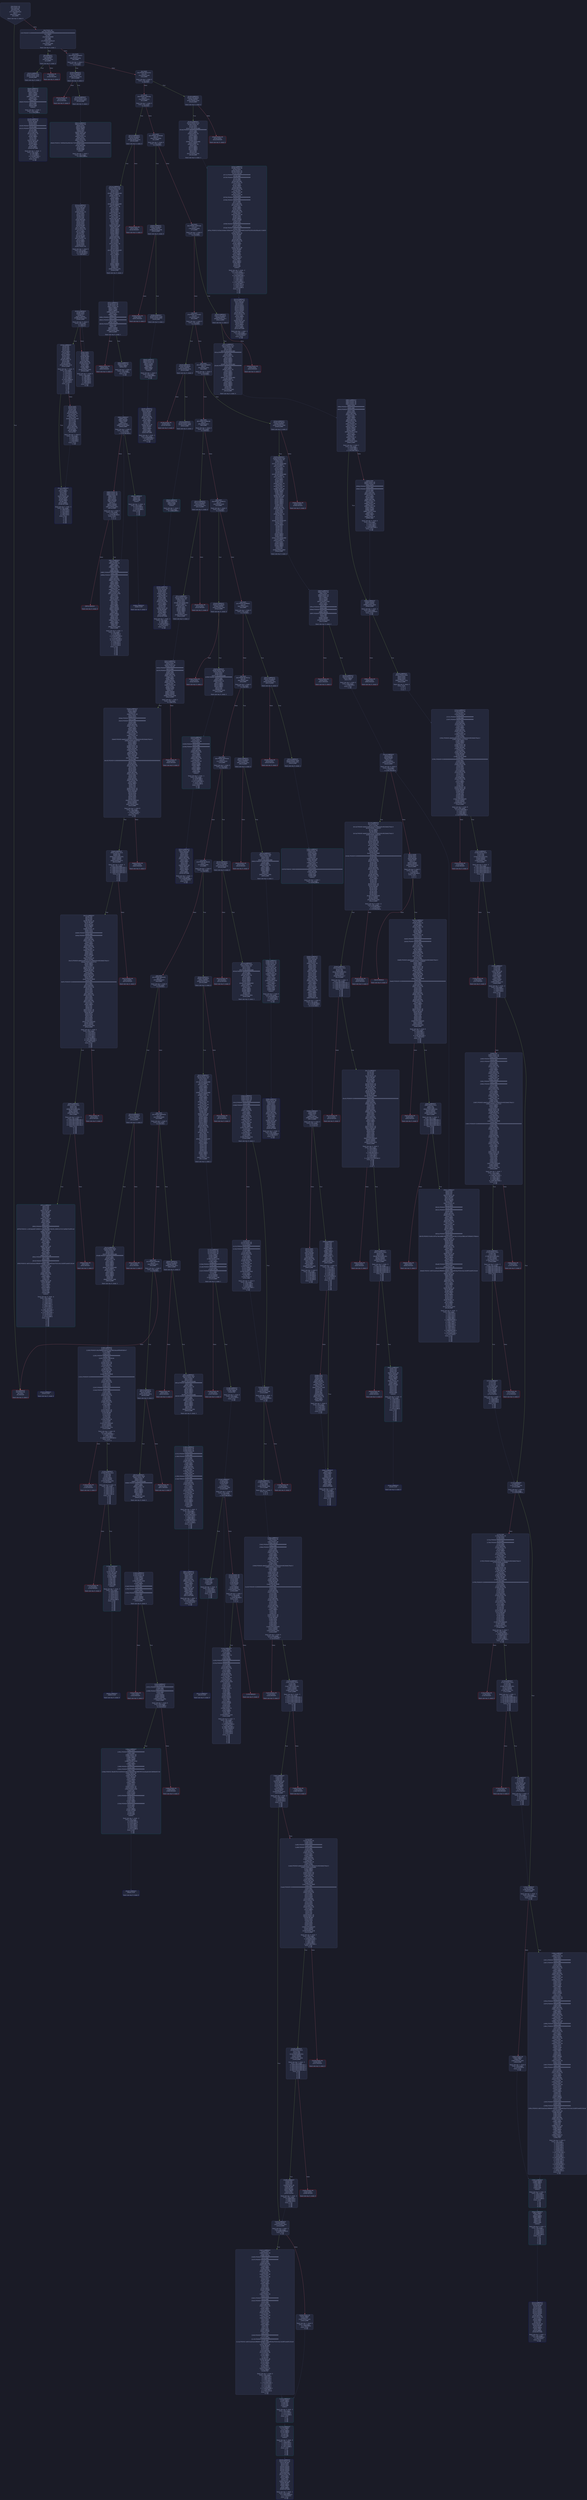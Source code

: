 digraph G {
    node [shape=box, style="filled, rounded", color="#565f89", fontcolor="#c0caf5", fontname="Helvetica", fillcolor="#24283b"];
    edge [color="#414868", fontcolor="#c0caf5", fontname="Helvetica"];
    bgcolor="#1a1b26";
    0 [ label = "[00] PUSH1 60
[02] PUSH1 40
[04] MSTORE
[05] PUSH1 04
[07] CALLDATASIZE
[08] LT
[09] PUSH2 00f1
[0c] JUMPI

Stack size req: 0, sizeΔ: 0
" shape = invhouse]
    1 [ label = "[0d] PUSH1 00
[0f] CALLDATALOAD
[10] PUSH29 0100000000000000000000000000000000000000000000000000000000
[2e] SWAP1
[2f] DIV
[30] PUSH4 ffffffff
[35] AND
[36] DUP1
[37] PUSH4 02d05d3f
[3c] EQ
[3d] PUSH2 00f6
[40] JUMPI

Stack size req: 0, sizeΔ: 1
"]
    2 [ label = "[41] DUP1
[42] PUSH4 06fdde03
[47] EQ
[48] PUSH2 014b
[4b] JUMPI

Stack size req: 1, sizeΔ: 0
Entry->Op usage:
	0->71:EQ:1
"]
    3 [ label = "[4c] DUP1
[4d] PUSH4 095ea7b3
[52] EQ
[53] PUSH2 01d9
[56] JUMPI

Stack size req: 1, sizeΔ: 0
Entry->Op usage:
	0->82:EQ:1
"]
    4 [ label = "[57] DUP1
[58] PUSH4 136ef18a
[5d] EQ
[5e] PUSH2 0233
[61] JUMPI

Stack size req: 1, sizeΔ: 0
Entry->Op usage:
	0->93:EQ:1
"]
    5 [ label = "[62] DUP1
[63] PUSH4 18160ddd
[68] EQ
[69] PUSH2 028d
[6c] JUMPI

Stack size req: 1, sizeΔ: 0
Entry->Op usage:
	0->104:EQ:1
"]
    6 [ label = "[6d] DUP1
[6e] PUSH4 23b872dd
[73] EQ
[74] PUSH2 02b6
[77] JUMPI

Stack size req: 1, sizeΔ: 0
Entry->Op usage:
	0->115:EQ:1
"]
    7 [ label = "[78] DUP1
[79] PUSH4 313ce567
[7e] EQ
[7f] PUSH2 032f
[82] JUMPI

Stack size req: 1, sizeΔ: 0
Entry->Op usage:
	0->126:EQ:1
"]
    8 [ label = "[83] DUP1
[84] PUSH4 42958b54
[89] EQ
[8a] PUSH2 035e
[8d] JUMPI

Stack size req: 1, sizeΔ: 0
Entry->Op usage:
	0->137:EQ:1
"]
    9 [ label = "[8e] DUP1
[8f] PUSH4 42966c68
[94] EQ
[95] PUSH2 03c1
[98] JUMPI

Stack size req: 1, sizeΔ: 0
Entry->Op usage:
	0->148:EQ:1
"]
    10 [ label = "[99] DUP1
[9a] PUSH4 70a08231
[9f] EQ
[a0] PUSH2 03e4
[a3] JUMPI

Stack size req: 1, sizeΔ: 0
Entry->Op usage:
	0->159:EQ:1
"]
    11 [ label = "[a4] DUP1
[a5] PUSH4 95d89b41
[aa] EQ
[ab] PUSH2 0431
[ae] JUMPI

Stack size req: 1, sizeΔ: 0
Entry->Op usage:
	0->170:EQ:1
"]
    12 [ label = "[af] DUP1
[b0] PUSH4 9b19251a
[b5] EQ
[b6] PUSH2 04bf
[b9] JUMPI

Stack size req: 1, sizeΔ: 0
Entry->Op usage:
	0->181:EQ:1
"]
    13 [ label = "[ba] DUP1
[bb] PUSH4 a9059cbb
[c0] EQ
[c1] PUSH2 0510
[c4] JUMPI

Stack size req: 1, sizeΔ: 0
Entry->Op usage:
	0->192:EQ:1
"]
    14 [ label = "[c5] DUP1
[c6] PUSH4 bbc8e3cb
[cb] EQ
[cc] PUSH2 056a
[cf] JUMPI

Stack size req: 1, sizeΔ: 0
Entry->Op usage:
	0->203:EQ:1
"]
    15 [ label = "[d0] DUP1
[d1] PUSH4 db0e16f1
[d6] EQ
[d7] PUSH2 05c4
[da] JUMPI

Stack size req: 1, sizeΔ: 0
Entry->Op usage:
	0->214:EQ:1
"]
    16 [ label = "[db] DUP1
[dc] PUSH4 dd62ed3e
[e1] EQ
[e2] PUSH2 0606
[e5] JUMPI

Stack size req: 1, sizeΔ: 0
Entry->Op usage:
	0->225:EQ:1
"]
    17 [ label = "[e6] DUP1
[e7] PUSH4 f2fde38b
[ec] EQ
[ed] PUSH2 0672
[f0] JUMPI

Stack size req: 1, sizeΔ: 0
Entry->Op usage:
	0->236:EQ:1
"]
    18 [ label = "[f1] JUMPDEST
[f2] PUSH1 00
[f4] DUP1
[f5] REVERT

Stack size req: 0, sizeΔ: 0
" color = "red"]
    19 [ label = "[f6] JUMPDEST
[f7] CALLVALUE
[f8] ISZERO
[f9] PUSH2 0101
[fc] JUMPI

Stack size req: 0, sizeΔ: 0
"]
    20 [ label = "[fd] PUSH1 00
[ff] DUP1
[0100] REVERT

Stack size req: 0, sizeΔ: 0
" color = "red"]
    21 [ label = "[0101] JUMPDEST
[0102] PUSH2 0109
[0105] PUSH2 06ab
[0108] JUMP

Stack size req: 0, sizeΔ: 1
"]
    22 [ label = "[0109] JUMPDEST
[010a] PUSH1 40
[010c] MLOAD
[010d] DUP1
[010e] DUP3
[010f] PUSH20 ffffffffffffffffffffffffffffffffffffffff
[0124] AND
[0125] PUSH20 ffffffffffffffffffffffffffffffffffffffff
[013a] AND
[013b] DUP2
[013c] MSTORE
[013d] PUSH1 20
[013f] ADD
[0140] SWAP2
[0141] POP
[0142] POP
[0143] PUSH1 40
[0145] MLOAD
[0146] DUP1
[0147] SWAP2
[0148] SUB
[0149] SWAP1
[014a] RETURN

Stack size req: 1, sizeΔ: -1
Entry->Op usage:
	0->292:AND:1
	0->314:AND:1
	0->316:MSTORE:1
	0->321:POP:0
Entry->Exit:
	0->😵
" color = "darkblue"]
    23 [ label = "[014b] JUMPDEST
[014c] CALLVALUE
[014d] ISZERO
[014e] PUSH2 0156
[0151] JUMPI

Stack size req: 0, sizeΔ: 0
"]
    24 [ label = "[0152] PUSH1 00
[0154] DUP1
[0155] REVERT

Stack size req: 0, sizeΔ: 0
" color = "red"]
    25 [ label = "[0156] JUMPDEST
[0157] PUSH2 015e
[015a] PUSH2 06d1
[015d] JUMP

Stack size req: 0, sizeΔ: 1
"]
    26 [ label = "[015e] JUMPDEST
[015f] PUSH1 40
[0161] MLOAD
[0162] DUP1
[0163] DUP1
[0164] PUSH1 20
[0166] ADD
[0167] DUP3
[0168] DUP2
[0169] SUB
[016a] DUP3
[016b] MSTORE
[016c] DUP4
[016d] DUP2
[016e] DUP2
[016f] MLOAD
[0170] DUP2
[0171] MSTORE
[0172] PUSH1 20
[0174] ADD
[0175] SWAP2
[0176] POP
[0177] DUP1
[0178] MLOAD
[0179] SWAP1
[017a] PUSH1 20
[017c] ADD
[017d] SWAP1
[017e] DUP1
[017f] DUP4
[0180] DUP4
[0181] PUSH1 00

Stack size req: 1, sizeΔ: 9
Entry->Op usage:
	0->367:MLOAD:0
	0->376:MLOAD:0
	0->380:ADD:1
"]
    27 [ label = "[0183] JUMPDEST
[0184] DUP4
[0185] DUP2
[0186] LT
[0187] ISZERO
[0188] PUSH2 019e
[018b] JUMPI

Stack size req: 4, sizeΔ: 0
Entry->Op usage:
	0->390:LT:0
	3->390:LT:1
"]
    28 [ label = "[018c] DUP1
[018d] DUP3
[018e] ADD
[018f] MLOAD
[0190] DUP2
[0191] DUP5
[0192] ADD
[0193] MSTORE
[0194] PUSH1 20
[0196] DUP2
[0197] ADD
[0198] SWAP1
[0199] POP
[019a] PUSH2 0183
[019d] JUMP

Stack size req: 3, sizeΔ: 0
Entry->Op usage:
	0->398:ADD:1
	0->402:ADD:1
	0->407:ADD:0
	0->409:POP:0
	1->398:ADD:0
	2->402:ADD:0
Entry->Exit:
	0->😵
"]
    29 [ label = "[019e] JUMPDEST
[019f] POP
[01a0] POP
[01a1] POP
[01a2] POP
[01a3] SWAP1
[01a4] POP
[01a5] SWAP1
[01a6] DUP2
[01a7] ADD
[01a8] SWAP1
[01a9] PUSH1 1f
[01ab] AND
[01ac] DUP1
[01ad] ISZERO
[01ae] PUSH2 01cb
[01b1] JUMPI

Stack size req: 7, sizeΔ: -5
Entry->Op usage:
	0->415:POP:0
	1->416:POP:0
	2->417:POP:0
	3->418:POP:0
	4->423:ADD:0
	4->427:AND:1
	4->429:ISZERO:0
	5->420:POP:0
	6->423:ADD:1
Entry->Exit:
	0->😵
	1->😵
	2->😵
	3->😵
	4->0
	5->😵
	6->😵
"]
    30 [ label = "[01b2] DUP1
[01b3] DUP3
[01b4] SUB
[01b5] DUP1
[01b6] MLOAD
[01b7] PUSH1 01
[01b9] DUP4
[01ba] PUSH1 20
[01bc] SUB
[01bd] PUSH2 0100
[01c0] EXP
[01c1] SUB
[01c2] NOT
[01c3] AND
[01c4] DUP2
[01c5] MSTORE
[01c6] PUSH1 20
[01c8] ADD
[01c9] SWAP2
[01ca] POP

Stack size req: 2, sizeΔ: 0
Entry->Op usage:
	0->436:SUB:1
	0->444:SUB:1
	1->436:SUB:0
	1->458:POP:0
Entry->Exit:
	1->😵
"]
    31 [ label = "[01cb] JUMPDEST
[01cc] POP
[01cd] SWAP3
[01ce] POP
[01cf] POP
[01d0] POP
[01d1] PUSH1 40
[01d3] MLOAD
[01d4] DUP1
[01d5] SWAP2
[01d6] SUB
[01d7] SWAP1
[01d8] RETURN

Stack size req: 5, sizeΔ: -5
Entry->Op usage:
	0->460:POP:0
	1->470:SUB:0
	2->463:POP:0
	3->464:POP:0
	4->462:POP:0
Entry->Exit:
	0->😵
	1->😵
	2->😵
	3->😵
	4->😵
" color = "darkblue"]
    32 [ label = "[01d9] JUMPDEST
[01da] CALLVALUE
[01db] ISZERO
[01dc] PUSH2 01e4
[01df] JUMPI

Stack size req: 0, sizeΔ: 0
"]
    33 [ label = "[01e0] PUSH1 00
[01e2] DUP1
[01e3] REVERT

Stack size req: 0, sizeΔ: 0
" color = "red"]
    34 [ label = "[01e4] JUMPDEST
[01e5] PUSH2 0219
[01e8] PUSH1 04
[01ea] DUP1
[01eb] DUP1
[01ec] CALLDATALOAD
[01ed] PUSH20 ffffffffffffffffffffffffffffffffffffffff
[0202] AND
[0203] SWAP1
[0204] PUSH1 20
[0206] ADD
[0207] SWAP1
[0208] SWAP2
[0209] SWAP1
[020a] DUP1
[020b] CALLDATALOAD
[020c] SWAP1
[020d] PUSH1 20
[020f] ADD
[0210] SWAP1
[0211] SWAP2
[0212] SWAP1
[0213] POP
[0214] POP
[0215] PUSH2 070a
[0218] JUMP

Stack size req: 0, sizeΔ: 3
"]
    35 [ label = "[0219] JUMPDEST
[021a] PUSH1 40
[021c] MLOAD
[021d] DUP1
[021e] DUP3
[021f] ISZERO
[0220] ISZERO
[0221] ISZERO
[0222] ISZERO
[0223] DUP2
[0224] MSTORE
[0225] PUSH1 20
[0227] ADD
[0228] SWAP2
[0229] POP
[022a] POP
[022b] PUSH1 40
[022d] MLOAD
[022e] DUP1
[022f] SWAP2
[0230] SUB
[0231] SWAP1
[0232] RETURN

Stack size req: 1, sizeΔ: -1
Entry->Op usage:
	0->543:ISZERO:0
	0->553:POP:0
Entry->Exit:
	0->😵
" color = "darkblue"]
    36 [ label = "[0233] JUMPDEST
[0234] CALLVALUE
[0235] ISZERO
[0236] PUSH2 023e
[0239] JUMPI

Stack size req: 0, sizeΔ: 0
"]
    37 [ label = "[023a] PUSH1 00
[023c] DUP1
[023d] REVERT

Stack size req: 0, sizeΔ: 0
" color = "red"]
    38 [ label = "[023e] JUMPDEST
[023f] PUSH2 028b
[0242] PUSH1 04
[0244] DUP1
[0245] DUP1
[0246] CALLDATALOAD
[0247] SWAP1
[0248] PUSH1 20
[024a] ADD
[024b] SWAP1
[024c] DUP3
[024d] ADD
[024e] DUP1
[024f] CALLDATALOAD
[0250] SWAP1
[0251] PUSH1 20
[0253] ADD
[0254] SWAP1
[0255] DUP1
[0256] DUP1
[0257] PUSH1 20
[0259] MUL
[025a] PUSH1 20
[025c] ADD
[025d] PUSH1 40
[025f] MLOAD
[0260] SWAP1
[0261] DUP2
[0262] ADD
[0263] PUSH1 40
[0265] MSTORE
[0266] DUP1
[0267] SWAP4
[0268] SWAP3
[0269] SWAP2
[026a] SWAP1
[026b] DUP2
[026c] DUP2
[026d] MSTORE
[026e] PUSH1 20
[0270] ADD
[0271] DUP4
[0272] DUP4
[0273] PUSH1 20
[0275] MUL
[0276] DUP1
[0277] DUP3
[0278] DUP5
[0279] CALLDATACOPY
[027a] DUP3
[027b] ADD
[027c] SWAP2
[027d] POP
[027e] POP
[027f] POP
[0280] POP
[0281] POP
[0282] POP
[0283] SWAP2
[0284] SWAP1
[0285] POP
[0286] POP
[0287] PUSH2 07fc
[028a] JUMP

Stack size req: 0, sizeΔ: 2
"]
    39 [ label = "[028b] JUMPDEST
[028c] STOP

Stack size req: 0, sizeΔ: 0
" color = "darkblue"]
    40 [ label = "[028d] JUMPDEST
[028e] CALLVALUE
[028f] ISZERO
[0290] PUSH2 0298
[0293] JUMPI

Stack size req: 0, sizeΔ: 0
"]
    41 [ label = "[0294] PUSH1 00
[0296] DUP1
[0297] REVERT

Stack size req: 0, sizeΔ: 0
" color = "red"]
    42 [ label = "[0298] JUMPDEST
[0299] PUSH2 02a0
[029c] PUSH2 08e8
[029f] JUMP

Stack size req: 0, sizeΔ: 1
"]
    43 [ label = "[02a0] JUMPDEST
[02a1] PUSH1 40
[02a3] MLOAD
[02a4] DUP1
[02a5] DUP3
[02a6] DUP2
[02a7] MSTORE
[02a8] PUSH1 20
[02aa] ADD
[02ab] SWAP2
[02ac] POP
[02ad] POP
[02ae] PUSH1 40
[02b0] MLOAD
[02b1] DUP1
[02b2] SWAP2
[02b3] SUB
[02b4] SWAP1
[02b5] RETURN

Stack size req: 1, sizeΔ: -1
Entry->Op usage:
	0->679:MSTORE:1
	0->684:POP:0
Entry->Exit:
	0->😵
" color = "darkblue"]
    44 [ label = "[02b6] JUMPDEST
[02b7] CALLVALUE
[02b8] ISZERO
[02b9] PUSH2 02c1
[02bc] JUMPI

Stack size req: 0, sizeΔ: 0
"]
    45 [ label = "[02bd] PUSH1 00
[02bf] DUP1
[02c0] REVERT

Stack size req: 0, sizeΔ: 0
" color = "red"]
    46 [ label = "[02c1] JUMPDEST
[02c2] PUSH2 0315
[02c5] PUSH1 04
[02c7] DUP1
[02c8] DUP1
[02c9] CALLDATALOAD
[02ca] PUSH20 ffffffffffffffffffffffffffffffffffffffff
[02df] AND
[02e0] SWAP1
[02e1] PUSH1 20
[02e3] ADD
[02e4] SWAP1
[02e5] SWAP2
[02e6] SWAP1
[02e7] DUP1
[02e8] CALLDATALOAD
[02e9] PUSH20 ffffffffffffffffffffffffffffffffffffffff
[02fe] AND
[02ff] SWAP1
[0300] PUSH1 20
[0302] ADD
[0303] SWAP1
[0304] SWAP2
[0305] SWAP1
[0306] DUP1
[0307] CALLDATALOAD
[0308] SWAP1
[0309] PUSH1 20
[030b] ADD
[030c] SWAP1
[030d] SWAP2
[030e] SWAP1
[030f] POP
[0310] POP
[0311] PUSH2 08f2
[0314] JUMP

Stack size req: 0, sizeΔ: 4
"]
    47 [ label = "[0315] JUMPDEST
[0316] PUSH1 40
[0318] MLOAD
[0319] DUP1
[031a] DUP3
[031b] ISZERO
[031c] ISZERO
[031d] ISZERO
[031e] ISZERO
[031f] DUP2
[0320] MSTORE
[0321] PUSH1 20
[0323] ADD
[0324] SWAP2
[0325] POP
[0326] POP
[0327] PUSH1 40
[0329] MLOAD
[032a] DUP1
[032b] SWAP2
[032c] SUB
[032d] SWAP1
[032e] RETURN

Stack size req: 1, sizeΔ: -1
Entry->Op usage:
	0->795:ISZERO:0
	0->805:POP:0
Entry->Exit:
	0->😵
" color = "darkblue"]
    48 [ label = "[032f] JUMPDEST
[0330] CALLVALUE
[0331] ISZERO
[0332] PUSH2 033a
[0335] JUMPI

Stack size req: 0, sizeΔ: 0
"]
    49 [ label = "[0336] PUSH1 00
[0338] DUP1
[0339] REVERT

Stack size req: 0, sizeΔ: 0
" color = "red"]
    50 [ label = "[033a] JUMPDEST
[033b] PUSH2 0342
[033e] PUSH2 09b4
[0341] JUMP

Stack size req: 0, sizeΔ: 1
"]
    51 [ label = "[0342] JUMPDEST
[0343] PUSH1 40
[0345] MLOAD
[0346] DUP1
[0347] DUP3
[0348] PUSH1 ff
[034a] AND
[034b] PUSH1 ff
[034d] AND
[034e] DUP2
[034f] MSTORE
[0350] PUSH1 20
[0352] ADD
[0353] SWAP2
[0354] POP
[0355] POP
[0356] PUSH1 40
[0358] MLOAD
[0359] DUP1
[035a] SWAP2
[035b] SUB
[035c] SWAP1
[035d] RETURN

Stack size req: 1, sizeΔ: -1
Entry->Op usage:
	0->842:AND:1
	0->845:AND:1
	0->847:MSTORE:1
	0->852:POP:0
Entry->Exit:
	0->😵
" color = "darkblue"]
    52 [ label = "[035e] JUMPDEST
[035f] CALLVALUE
[0360] ISZERO
[0361] PUSH2 0369
[0364] JUMPI

Stack size req: 0, sizeΔ: 0
"]
    53 [ label = "[0365] PUSH1 00
[0367] DUP1
[0368] REVERT

Stack size req: 0, sizeΔ: 0
" color = "red"]
    54 [ label = "[0369] JUMPDEST
[036a] PUSH2 03bf
[036d] PUSH1 04
[036f] DUP1
[0370] DUP1
[0371] CALLDATALOAD
[0372] SWAP1
[0373] PUSH1 20
[0375] ADD
[0376] SWAP1
[0377] DUP3
[0378] ADD
[0379] DUP1
[037a] CALLDATALOAD
[037b] SWAP1
[037c] PUSH1 20
[037e] ADD
[037f] SWAP1
[0380] DUP1
[0381] DUP1
[0382] PUSH1 20
[0384] MUL
[0385] PUSH1 20
[0387] ADD
[0388] PUSH1 40
[038a] MLOAD
[038b] SWAP1
[038c] DUP2
[038d] ADD
[038e] PUSH1 40
[0390] MSTORE
[0391] DUP1
[0392] SWAP4
[0393] SWAP3
[0394] SWAP2
[0395] SWAP1
[0396] DUP2
[0397] DUP2
[0398] MSTORE
[0399] PUSH1 20
[039b] ADD
[039c] DUP4
[039d] DUP4
[039e] PUSH1 20
[03a0] MUL
[03a1] DUP1
[03a2] DUP3
[03a3] DUP5
[03a4] CALLDATACOPY
[03a5] DUP3
[03a6] ADD
[03a7] SWAP2
[03a8] POP
[03a9] POP
[03aa] POP
[03ab] POP
[03ac] POP
[03ad] POP
[03ae] SWAP2
[03af] SWAP1
[03b0] DUP1
[03b1] CALLDATALOAD
[03b2] SWAP1
[03b3] PUSH1 20
[03b5] ADD
[03b6] SWAP1
[03b7] SWAP2
[03b8] SWAP1
[03b9] POP
[03ba] POP
[03bb] PUSH2 09b9
[03be] JUMP

Stack size req: 0, sizeΔ: 3
"]
    55 [ label = "[03bf] JUMPDEST
[03c0] STOP

Stack size req: 0, sizeΔ: 0
" color = "darkblue"]
    56 [ label = "[03c1] JUMPDEST
[03c2] CALLVALUE
[03c3] ISZERO
[03c4] PUSH2 03cc
[03c7] JUMPI

Stack size req: 0, sizeΔ: 0
"]
    57 [ label = "[03c8] PUSH1 00
[03ca] DUP1
[03cb] REVERT

Stack size req: 0, sizeΔ: 0
" color = "red"]
    58 [ label = "[03cc] JUMPDEST
[03cd] PUSH2 03e2
[03d0] PUSH1 04
[03d2] DUP1
[03d3] DUP1
[03d4] CALLDATALOAD
[03d5] SWAP1
[03d6] PUSH1 20
[03d8] ADD
[03d9] SWAP1
[03da] SWAP2
[03db] SWAP1
[03dc] POP
[03dd] POP
[03de] PUSH2 0d57
[03e1] JUMP

Stack size req: 0, sizeΔ: 2
"]
    59 [ label = "[03e2] JUMPDEST
[03e3] STOP

Stack size req: 0, sizeΔ: 0
" color = "darkblue"]
    60 [ label = "[03e4] JUMPDEST
[03e5] CALLVALUE
[03e6] ISZERO
[03e7] PUSH2 03ef
[03ea] JUMPI

Stack size req: 0, sizeΔ: 0
"]
    61 [ label = "[03eb] PUSH1 00
[03ed] DUP1
[03ee] REVERT

Stack size req: 0, sizeΔ: 0
" color = "red"]
    62 [ label = "[03ef] JUMPDEST
[03f0] PUSH2 041b
[03f3] PUSH1 04
[03f5] DUP1
[03f6] DUP1
[03f7] CALLDATALOAD
[03f8] PUSH20 ffffffffffffffffffffffffffffffffffffffff
[040d] AND
[040e] SWAP1
[040f] PUSH1 20
[0411] ADD
[0412] SWAP1
[0413] SWAP2
[0414] SWAP1
[0415] POP
[0416] POP
[0417] PUSH2 1019
[041a] JUMP

Stack size req: 0, sizeΔ: 2
"]
    63 [ label = "[041b] JUMPDEST
[041c] PUSH1 40
[041e] MLOAD
[041f] DUP1
[0420] DUP3
[0421] DUP2
[0422] MSTORE
[0423] PUSH1 20
[0425] ADD
[0426] SWAP2
[0427] POP
[0428] POP
[0429] PUSH1 40
[042b] MLOAD
[042c] DUP1
[042d] SWAP2
[042e] SUB
[042f] SWAP1
[0430] RETURN

Stack size req: 1, sizeΔ: -1
Entry->Op usage:
	0->1058:MSTORE:1
	0->1063:POP:0
Entry->Exit:
	0->😵
" color = "darkblue"]
    64 [ label = "[0431] JUMPDEST
[0432] CALLVALUE
[0433] ISZERO
[0434] PUSH2 043c
[0437] JUMPI

Stack size req: 0, sizeΔ: 0
"]
    65 [ label = "[0438] PUSH1 00
[043a] DUP1
[043b] REVERT

Stack size req: 0, sizeΔ: 0
" color = "red"]
    66 [ label = "[043c] JUMPDEST
[043d] PUSH2 0444
[0440] PUSH2 1061
[0443] JUMP

Stack size req: 0, sizeΔ: 1
"]
    67 [ label = "[0444] JUMPDEST
[0445] PUSH1 40
[0447] MLOAD
[0448] DUP1
[0449] DUP1
[044a] PUSH1 20
[044c] ADD
[044d] DUP3
[044e] DUP2
[044f] SUB
[0450] DUP3
[0451] MSTORE
[0452] DUP4
[0453] DUP2
[0454] DUP2
[0455] MLOAD
[0456] DUP2
[0457] MSTORE
[0458] PUSH1 20
[045a] ADD
[045b] SWAP2
[045c] POP
[045d] DUP1
[045e] MLOAD
[045f] SWAP1
[0460] PUSH1 20
[0462] ADD
[0463] SWAP1
[0464] DUP1
[0465] DUP4
[0466] DUP4
[0467] PUSH1 00

Stack size req: 1, sizeΔ: 9
Entry->Op usage:
	0->1109:MLOAD:0
	0->1118:MLOAD:0
	0->1122:ADD:1
"]
    68 [ label = "[0469] JUMPDEST
[046a] DUP4
[046b] DUP2
[046c] LT
[046d] ISZERO
[046e] PUSH2 0484
[0471] JUMPI

Stack size req: 4, sizeΔ: 0
Entry->Op usage:
	0->1132:LT:0
	3->1132:LT:1
"]
    69 [ label = "[0472] DUP1
[0473] DUP3
[0474] ADD
[0475] MLOAD
[0476] DUP2
[0477] DUP5
[0478] ADD
[0479] MSTORE
[047a] PUSH1 20
[047c] DUP2
[047d] ADD
[047e] SWAP1
[047f] POP
[0480] PUSH2 0469
[0483] JUMP

Stack size req: 3, sizeΔ: 0
Entry->Op usage:
	0->1140:ADD:1
	0->1144:ADD:1
	0->1149:ADD:0
	0->1151:POP:0
	1->1140:ADD:0
	2->1144:ADD:0
Entry->Exit:
	0->😵
"]
    70 [ label = "[0484] JUMPDEST
[0485] POP
[0486] POP
[0487] POP
[0488] POP
[0489] SWAP1
[048a] POP
[048b] SWAP1
[048c] DUP2
[048d] ADD
[048e] SWAP1
[048f] PUSH1 1f
[0491] AND
[0492] DUP1
[0493] ISZERO
[0494] PUSH2 04b1
[0497] JUMPI

Stack size req: 7, sizeΔ: -5
Entry->Op usage:
	0->1157:POP:0
	1->1158:POP:0
	2->1159:POP:0
	3->1160:POP:0
	4->1165:ADD:0
	4->1169:AND:1
	4->1171:ISZERO:0
	5->1162:POP:0
	6->1165:ADD:1
Entry->Exit:
	0->😵
	1->😵
	2->😵
	3->😵
	4->0
	5->😵
	6->😵
"]
    71 [ label = "[0498] DUP1
[0499] DUP3
[049a] SUB
[049b] DUP1
[049c] MLOAD
[049d] PUSH1 01
[049f] DUP4
[04a0] PUSH1 20
[04a2] SUB
[04a3] PUSH2 0100
[04a6] EXP
[04a7] SUB
[04a8] NOT
[04a9] AND
[04aa] DUP2
[04ab] MSTORE
[04ac] PUSH1 20
[04ae] ADD
[04af] SWAP2
[04b0] POP

Stack size req: 2, sizeΔ: 0
Entry->Op usage:
	0->1178:SUB:1
	0->1186:SUB:1
	1->1178:SUB:0
	1->1200:POP:0
Entry->Exit:
	1->😵
"]
    72 [ label = "[04b1] JUMPDEST
[04b2] POP
[04b3] SWAP3
[04b4] POP
[04b5] POP
[04b6] POP
[04b7] PUSH1 40
[04b9] MLOAD
[04ba] DUP1
[04bb] SWAP2
[04bc] SUB
[04bd] SWAP1
[04be] RETURN

Stack size req: 5, sizeΔ: -5
Entry->Op usage:
	0->1202:POP:0
	1->1212:SUB:0
	2->1205:POP:0
	3->1206:POP:0
	4->1204:POP:0
Entry->Exit:
	0->😵
	1->😵
	2->😵
	3->😵
	4->😵
" color = "darkblue"]
    73 [ label = "[04bf] JUMPDEST
[04c0] CALLVALUE
[04c1] ISZERO
[04c2] PUSH2 04ca
[04c5] JUMPI

Stack size req: 0, sizeΔ: 0
"]
    74 [ label = "[04c6] PUSH1 00
[04c8] DUP1
[04c9] REVERT

Stack size req: 0, sizeΔ: 0
" color = "red"]
    75 [ label = "[04ca] JUMPDEST
[04cb] PUSH2 04f6
[04ce] PUSH1 04
[04d0] DUP1
[04d1] DUP1
[04d2] CALLDATALOAD
[04d3] PUSH20 ffffffffffffffffffffffffffffffffffffffff
[04e8] AND
[04e9] SWAP1
[04ea] PUSH1 20
[04ec] ADD
[04ed] SWAP1
[04ee] SWAP2
[04ef] SWAP1
[04f0] POP
[04f1] POP
[04f2] PUSH2 109a
[04f5] JUMP

Stack size req: 0, sizeΔ: 2
"]
    76 [ label = "[04f6] JUMPDEST
[04f7] PUSH1 40
[04f9] MLOAD
[04fa] DUP1
[04fb] DUP3
[04fc] ISZERO
[04fd] ISZERO
[04fe] ISZERO
[04ff] ISZERO
[0500] DUP2
[0501] MSTORE
[0502] PUSH1 20
[0504] ADD
[0505] SWAP2
[0506] POP
[0507] POP
[0508] PUSH1 40
[050a] MLOAD
[050b] DUP1
[050c] SWAP2
[050d] SUB
[050e] SWAP1
[050f] RETURN

Stack size req: 1, sizeΔ: -1
Entry->Op usage:
	0->1276:ISZERO:0
	0->1286:POP:0
Entry->Exit:
	0->😵
" color = "darkblue"]
    77 [ label = "[0510] JUMPDEST
[0511] CALLVALUE
[0512] ISZERO
[0513] PUSH2 051b
[0516] JUMPI

Stack size req: 0, sizeΔ: 0
"]
    78 [ label = "[0517] PUSH1 00
[0519] DUP1
[051a] REVERT

Stack size req: 0, sizeΔ: 0
" color = "red"]
    79 [ label = "[051b] JUMPDEST
[051c] PUSH2 0550
[051f] PUSH1 04
[0521] DUP1
[0522] DUP1
[0523] CALLDATALOAD
[0524] PUSH20 ffffffffffffffffffffffffffffffffffffffff
[0539] AND
[053a] SWAP1
[053b] PUSH1 20
[053d] ADD
[053e] SWAP1
[053f] SWAP2
[0540] SWAP1
[0541] DUP1
[0542] CALLDATALOAD
[0543] SWAP1
[0544] PUSH1 20
[0546] ADD
[0547] SWAP1
[0548] SWAP2
[0549] SWAP1
[054a] POP
[054b] POP
[054c] PUSH2 10ba
[054f] JUMP

Stack size req: 0, sizeΔ: 3
"]
    80 [ label = "[0550] JUMPDEST
[0551] PUSH1 40
[0553] MLOAD
[0554] DUP1
[0555] DUP3
[0556] ISZERO
[0557] ISZERO
[0558] ISZERO
[0559] ISZERO
[055a] DUP2
[055b] MSTORE
[055c] PUSH1 20
[055e] ADD
[055f] SWAP2
[0560] POP
[0561] POP
[0562] PUSH1 40
[0564] MLOAD
[0565] DUP1
[0566] SWAP2
[0567] SUB
[0568] SWAP1
[0569] RETURN

Stack size req: 1, sizeΔ: -1
Entry->Op usage:
	0->1366:ISZERO:0
	0->1376:POP:0
Entry->Exit:
	0->😵
" color = "darkblue"]
    81 [ label = "[056a] JUMPDEST
[056b] CALLVALUE
[056c] ISZERO
[056d] PUSH2 0575
[0570] JUMPI

Stack size req: 0, sizeΔ: 0
"]
    82 [ label = "[0571] PUSH1 00
[0573] DUP1
[0574] REVERT

Stack size req: 0, sizeΔ: 0
" color = "red"]
    83 [ label = "[0575] JUMPDEST
[0576] PUSH2 05c2
[0579] PUSH1 04
[057b] DUP1
[057c] DUP1
[057d] CALLDATALOAD
[057e] SWAP1
[057f] PUSH1 20
[0581] ADD
[0582] SWAP1
[0583] DUP3
[0584] ADD
[0585] DUP1
[0586] CALLDATALOAD
[0587] SWAP1
[0588] PUSH1 20
[058a] ADD
[058b] SWAP1
[058c] DUP1
[058d] DUP1
[058e] PUSH1 20
[0590] MUL
[0591] PUSH1 20
[0593] ADD
[0594] PUSH1 40
[0596] MLOAD
[0597] SWAP1
[0598] DUP2
[0599] ADD
[059a] PUSH1 40
[059c] MSTORE
[059d] DUP1
[059e] SWAP4
[059f] SWAP3
[05a0] SWAP2
[05a1] SWAP1
[05a2] DUP2
[05a3] DUP2
[05a4] MSTORE
[05a5] PUSH1 20
[05a7] ADD
[05a8] DUP4
[05a9] DUP4
[05aa] PUSH1 20
[05ac] MUL
[05ad] DUP1
[05ae] DUP3
[05af] DUP5
[05b0] CALLDATACOPY
[05b1] DUP3
[05b2] ADD
[05b3] SWAP2
[05b4] POP
[05b5] POP
[05b6] POP
[05b7] POP
[05b8] POP
[05b9] POP
[05ba] SWAP2
[05bb] SWAP1
[05bc] POP
[05bd] POP
[05be] PUSH2 117a
[05c1] JUMP

Stack size req: 0, sizeΔ: 2
"]
    84 [ label = "[05c2] JUMPDEST
[05c3] STOP

Stack size req: 0, sizeΔ: 0
" color = "darkblue"]
    85 [ label = "[05c4] JUMPDEST
[05c5] CALLVALUE
[05c6] ISZERO
[05c7] PUSH2 05cf
[05ca] JUMPI

Stack size req: 0, sizeΔ: 0
"]
    86 [ label = "[05cb] PUSH1 00
[05cd] DUP1
[05ce] REVERT

Stack size req: 0, sizeΔ: 0
" color = "red"]
    87 [ label = "[05cf] JUMPDEST
[05d0] PUSH2 0604
[05d3] PUSH1 04
[05d5] DUP1
[05d6] DUP1
[05d7] CALLDATALOAD
[05d8] PUSH20 ffffffffffffffffffffffffffffffffffffffff
[05ed] AND
[05ee] SWAP1
[05ef] PUSH1 20
[05f1] ADD
[05f2] SWAP1
[05f3] SWAP2
[05f4] SWAP1
[05f5] DUP1
[05f6] CALLDATALOAD
[05f7] SWAP1
[05f8] PUSH1 20
[05fa] ADD
[05fb] SWAP1
[05fc] SWAP2
[05fd] SWAP1
[05fe] POP
[05ff] POP
[0600] PUSH2 1266
[0603] JUMP

Stack size req: 0, sizeΔ: 3
"]
    88 [ label = "[0604] JUMPDEST
[0605] STOP

Stack size req: 0, sizeΔ: 0
" color = "darkblue"]
    89 [ label = "[0606] JUMPDEST
[0607] CALLVALUE
[0608] ISZERO
[0609] PUSH2 0611
[060c] JUMPI

Stack size req: 0, sizeΔ: 0
"]
    90 [ label = "[060d] PUSH1 00
[060f] DUP1
[0610] REVERT

Stack size req: 0, sizeΔ: 0
" color = "red"]
    91 [ label = "[0611] JUMPDEST
[0612] PUSH2 065c
[0615] PUSH1 04
[0617] DUP1
[0618] DUP1
[0619] CALLDATALOAD
[061a] PUSH20 ffffffffffffffffffffffffffffffffffffffff
[062f] AND
[0630] SWAP1
[0631] PUSH1 20
[0633] ADD
[0634] SWAP1
[0635] SWAP2
[0636] SWAP1
[0637] DUP1
[0638] CALLDATALOAD
[0639] PUSH20 ffffffffffffffffffffffffffffffffffffffff
[064e] AND
[064f] SWAP1
[0650] PUSH1 20
[0652] ADD
[0653] SWAP1
[0654] SWAP2
[0655] SWAP1
[0656] POP
[0657] POP
[0658] PUSH2 134b
[065b] JUMP

Stack size req: 0, sizeΔ: 3
"]
    92 [ label = "[065c] JUMPDEST
[065d] PUSH1 40
[065f] MLOAD
[0660] DUP1
[0661] DUP3
[0662] DUP2
[0663] MSTORE
[0664] PUSH1 20
[0666] ADD
[0667] SWAP2
[0668] POP
[0669] POP
[066a] PUSH1 40
[066c] MLOAD
[066d] DUP1
[066e] SWAP2
[066f] SUB
[0670] SWAP1
[0671] RETURN

Stack size req: 1, sizeΔ: -1
Entry->Op usage:
	0->1635:MSTORE:1
	0->1640:POP:0
Entry->Exit:
	0->😵
" color = "darkblue"]
    93 [ label = "[0672] JUMPDEST
[0673] CALLVALUE
[0674] ISZERO
[0675] PUSH2 067d
[0678] JUMPI

Stack size req: 0, sizeΔ: 0
"]
    94 [ label = "[0679] PUSH1 00
[067b] DUP1
[067c] REVERT

Stack size req: 0, sizeΔ: 0
" color = "red"]
    95 [ label = "[067d] JUMPDEST
[067e] PUSH2 06a9
[0681] PUSH1 04
[0683] DUP1
[0684] DUP1
[0685] CALLDATALOAD
[0686] PUSH20 ffffffffffffffffffffffffffffffffffffffff
[069b] AND
[069c] SWAP1
[069d] PUSH1 20
[069f] ADD
[06a0] SWAP1
[06a1] SWAP2
[06a2] SWAP1
[06a3] POP
[06a4] POP
[06a5] PUSH2 13d2
[06a8] JUMP

Stack size req: 0, sizeΔ: 2
"]
    96 [ label = "[06a9] JUMPDEST
[06aa] STOP

Stack size req: 0, sizeΔ: 0
" color = "darkblue"]
    97 [ label = "[06ab] JUMPDEST
[06ac] PUSH1 03
[06ae] PUSH1 00
[06b0] SWAP1
[06b1] SLOAD
[06b2] SWAP1
[06b3] PUSH2 0100
[06b6] EXP
[06b7] SWAP1
[06b8] DIV
[06b9] PUSH20 ffffffffffffffffffffffffffffffffffffffff
[06ce] AND
[06cf] DUP2
[06d0] JUMP
Indirect!

Stack size req: 1, sizeΔ: 1
Entry->Op usage:
	0->1744:JUMP:0
" color = "teal"]
    98 [ label = "[06d1] JUMPDEST
[06d2] PUSH1 40
[06d4] DUP1
[06d5] MLOAD
[06d6] SWAP1
[06d7] DUP2
[06d8] ADD
[06d9] PUSH1 40
[06db] MSTORE
[06dc] DUP1
[06dd] PUSH1 0f
[06df] DUP2
[06e0] MSTORE
[06e1] PUSH1 20
[06e3] ADD
[06e4] PUSH32 546f6b656e46616e7320546f6b656e0000000000000000000000000000000000
[0705] DUP2
[0706] MSTORE
[0707] POP
[0708] DUP2
[0709] JUMP
Indirect!

Stack size req: 1, sizeΔ: 1
Entry->Op usage:
	0->1801:JUMP:0
" color = "teal"]
    99 [ label = "[070a] JUMPDEST
[070b] PUSH1 00
[070d] DUP2
[070e] PUSH1 01
[0710] PUSH1 00
[0712] CALLER
[0713] PUSH20 ffffffffffffffffffffffffffffffffffffffff
[0728] AND
[0729] PUSH20 ffffffffffffffffffffffffffffffffffffffff
[073e] AND
[073f] DUP2
[0740] MSTORE
[0741] PUSH1 20
[0743] ADD
[0744] SWAP1
[0745] DUP2
[0746] MSTORE
[0747] PUSH1 20
[0749] ADD
[074a] PUSH1 00
[074c] SHA3
[074d] PUSH1 00
[074f] DUP6
[0750] PUSH20 ffffffffffffffffffffffffffffffffffffffff
[0765] AND
[0766] PUSH20 ffffffffffffffffffffffffffffffffffffffff
[077b] AND
[077c] DUP2
[077d] MSTORE
[077e] PUSH1 20
[0780] ADD
[0781] SWAP1
[0782] DUP2
[0783] MSTORE
[0784] PUSH1 20
[0786] ADD
[0787] PUSH1 00
[0789] SHA3
[078a] DUP2
[078b] SWAP1
[078c] SSTORE
[078d] POP
[078e] DUP3
[078f] PUSH20 ffffffffffffffffffffffffffffffffffffffff
[07a4] AND
[07a5] CALLER
[07a6] PUSH20 ffffffffffffffffffffffffffffffffffffffff
[07bb] AND
[07bc] PUSH32 8c5be1e5ebec7d5bd14f71427d1e84f3dd0314c0f7b2291e5b200ac8c7c3b925
[07dd] DUP5
[07de] PUSH1 40
[07e0] MLOAD
[07e1] DUP1
[07e2] DUP3
[07e3] DUP2
[07e4] MSTORE
[07e5] PUSH1 20
[07e7] ADD
[07e8] SWAP2
[07e9] POP
[07ea] POP
[07eb] PUSH1 40
[07ed] MLOAD
[07ee] DUP1
[07ef] SWAP2
[07f0] SUB
[07f1] SWAP1
[07f2] LOG3
[07f3] PUSH1 01
[07f5] SWAP1
[07f6] POP
[07f7] SWAP3
[07f8] SWAP2
[07f9] POP
[07fa] POP
[07fb] JUMP
Indirect!

Stack size req: 3, sizeΔ: -2
Entry->Op usage:
	0->1932:SSTORE:1
	0->1933:POP:0
	0->2020:MSTORE:1
	0->2025:POP:0
	0->2042:POP:0
	1->1893:AND:1
	1->1915:AND:1
	1->1917:MSTORE:1
	1->1956:AND:1
	1->2034:LOG3:4
	1->2041:POP:0
	2->2043:JUMP:0
Entry->Exit:
	0->😵
	1->😵
	2->😵
" color = "teal"]
    100 [ label = "[07fc] JUMPDEST
[07fd] PUSH1 00
[07ff] PUSH1 03
[0801] PUSH1 00
[0803] SWAP1
[0804] SLOAD
[0805] SWAP1
[0806] PUSH2 0100
[0809] EXP
[080a] SWAP1
[080b] DIV
[080c] PUSH20 ffffffffffffffffffffffffffffffffffffffff
[0821] AND
[0822] PUSH20 ffffffffffffffffffffffffffffffffffffffff
[0837] AND
[0838] CALLER
[0839] PUSH20 ffffffffffffffffffffffffffffffffffffffff
[084e] AND
[084f] EQ
[0850] ISZERO
[0851] ISZERO
[0852] PUSH2 085a
[0855] JUMPI

Stack size req: 0, sizeΔ: 1
"]
    101 [ label = "[0856] PUSH1 00
[0858] DUP1
[0859] REVERT

Stack size req: 0, sizeΔ: 0
" color = "red"]
    102 [ label = "[085a] JUMPDEST
[085b] PUSH1 00
[085d] SWAP1
[085e] POP

Stack size req: 1, sizeΔ: 0
Entry->Op usage:
	0->2142:POP:0
Entry->Exit:
	0->😵
"]
    103 [ label = "[085f] JUMPDEST
[0860] DUP2
[0861] MLOAD
[0862] DUP2
[0863] LT
[0864] ISZERO
[0865] PUSH2 08e4
[0868] JUMPI

Stack size req: 2, sizeΔ: 0
Entry->Op usage:
	0->2147:LT:0
	1->2145:MLOAD:0
"]
    104 [ label = "[0869] PUSH1 01
[086b] PUSH1 04
[086d] PUSH1 00
[086f] DUP5
[0870] DUP5
[0871] DUP2
[0872] MLOAD
[0873] DUP2
[0874] LT
[0875] ISZERO
[0876] ISZERO
[0877] PUSH2 087c
[087a] JUMPI

Stack size req: 2, sizeΔ: 5
Entry->Op usage:
	0->2164:LT:0
	1->2162:MLOAD:0
Entry->Exit:
	0->0, 5
	1->1, 6
"]
    105 [ label = "[087b] INVALID

Stack size req: 0, sizeΔ: 0
" color = "red"]
    106 [ label = "[087c] JUMPDEST
[087d] SWAP1
[087e] PUSH1 20
[0880] ADD
[0881] SWAP1
[0882] PUSH1 20
[0884] MUL
[0885] ADD
[0886] MLOAD
[0887] PUSH20 ffffffffffffffffffffffffffffffffffffffff
[089c] AND
[089d] PUSH20 ffffffffffffffffffffffffffffffffffffffff
[08b2] AND
[08b3] DUP2
[08b4] MSTORE
[08b5] PUSH1 20
[08b7] ADD
[08b8] SWAP1
[08b9] DUP2
[08ba] MSTORE
[08bb] PUSH1 20
[08bd] ADD
[08be] PUSH1 00
[08c0] SHA3
[08c1] PUSH1 00
[08c3] PUSH2 0100
[08c6] EXP
[08c7] DUP2
[08c8] SLOAD
[08c9] DUP2
[08ca] PUSH1 ff
[08cc] MUL
[08cd] NOT
[08ce] AND
[08cf] SWAP1
[08d0] DUP4
[08d1] ISZERO
[08d2] ISZERO
[08d3] MUL
[08d4] OR
[08d5] SWAP1
[08d6] SSTORE
[08d7] POP
[08d8] DUP1
[08d9] DUP1
[08da] PUSH1 01
[08dc] ADD
[08dd] SWAP2
[08de] POP
[08df] POP
[08e0] PUSH2 085f
[08e3] JUMP

Stack size req: 6, sizeΔ: -5
Entry->Op usage:
	0->2180:MUL:1
	1->2176:ADD:1
	2->2228:MSTORE:0
	2->2231:ADD:1
	3->2234:MSTORE:1
	4->2257:ISZERO:0
	4->2263:POP:0
	5->2268:ADD:1
	5->2270:POP:0
	5->2271:POP:0
Entry->Exit:
	0->😵
	1->😵
	2->😵
	3->😵
	4->😵
	5->😵
"]
    107 [ label = "[08e4] JUMPDEST
[08e5] POP
[08e6] POP
[08e7] JUMP
Indirect!

Stack size req: 3, sizeΔ: -3
Entry->Op usage:
	0->2277:POP:0
	1->2278:POP:0
	2->2279:JUMP:0
Entry->Exit:
	0->😵
	1->😵
	2->😵
" color = "teal"]
    108 [ label = "[08e8] JUMPDEST
[08e9] PUSH1 00
[08eb] PUSH1 02
[08ed] SLOAD
[08ee] SWAP1
[08ef] POP
[08f0] SWAP1
[08f1] JUMP
Indirect!

Stack size req: 1, sizeΔ: 0
Entry->Op usage:
	0->2289:JUMP:0
Entry->Exit:
	0->😵
" color = "teal"]
    109 [ label = "[08f2] JUMPDEST
[08f3] PUSH1 00
[08f5] PUSH1 04
[08f7] PUSH1 00
[08f9] DUP6
[08fa] PUSH20 ffffffffffffffffffffffffffffffffffffffff
[090f] AND
[0910] PUSH20 ffffffffffffffffffffffffffffffffffffffff
[0925] AND
[0926] DUP2
[0927] MSTORE
[0928] PUSH1 20
[092a] ADD
[092b] SWAP1
[092c] DUP2
[092d] MSTORE
[092e] PUSH1 20
[0930] ADD
[0931] PUSH1 00
[0933] SHA3
[0934] PUSH1 00
[0936] SWAP1
[0937] SLOAD
[0938] SWAP1
[0939] PUSH2 0100
[093c] EXP
[093d] SWAP1
[093e] DIV
[093f] PUSH1 ff
[0941] AND
[0942] DUP1
[0943] PUSH2 0995
[0946] JUMPI

Stack size req: 3, sizeΔ: 2
Entry->Op usage:
	2->2319:AND:1
	2->2341:AND:1
	2->2343:MSTORE:1
"]
    110 [ label = "[0947] POP
[0948] PUSH1 04
[094a] PUSH1 00
[094c] DUP5
[094d] PUSH20 ffffffffffffffffffffffffffffffffffffffff
[0962] AND
[0963] PUSH20 ffffffffffffffffffffffffffffffffffffffff
[0978] AND
[0979] DUP2
[097a] MSTORE
[097b] PUSH1 20
[097d] ADD
[097e] SWAP1
[097f] DUP2
[0980] MSTORE
[0981] PUSH1 20
[0983] ADD
[0984] PUSH1 00
[0986] SHA3
[0987] PUSH1 00
[0989] SWAP1
[098a] SLOAD
[098b] SWAP1
[098c] PUSH2 0100
[098f] EXP
[0990] SWAP1
[0991] DIV
[0992] PUSH1 ff
[0994] AND

Stack size req: 4, sizeΔ: 0
Entry->Op usage:
	0->2375:POP:0
	3->2402:AND:1
	3->2424:AND:1
	3->2426:MSTORE:1
Entry->Exit:
	0->😵
"]
    111 [ label = "[0995] JUMPDEST
[0996] ISZERO
[0997] ISZERO
[0998] PUSH2 09a0
[099b] JUMPI

Stack size req: 1, sizeΔ: -1
Entry->Op usage:
	0->2454:ISZERO:0
Entry->Exit:
	0->😵
"]
    112 [ label = "[099c] PUSH1 00
[099e] DUP1
[099f] REVERT

Stack size req: 0, sizeΔ: 0
" color = "red"]
    113 [ label = "[09a0] JUMPDEST
[09a1] PUSH2 09ab
[09a4] DUP5
[09a5] DUP5
[09a6] DUP5
[09a7] PUSH2 152a
[09aa] JUMP

Stack size req: 4, sizeΔ: 4
Entry->Exit:
	1->0, 5
	2->1, 6
	3->2, 7
"]
    114 [ label = "[09ab] JUMPDEST
[09ac] SWAP1
[09ad] POP
[09ae] SWAP4
[09af] SWAP3
[09b0] POP
[09b1] POP
[09b2] POP
[09b3] JUMP
Indirect!

Stack size req: 6, sizeΔ: -5
Entry->Op usage:
	1->2477:POP:0
	2->2481:POP:0
	3->2482:POP:0
	4->2480:POP:0
	5->2483:JUMP:0
Entry->Exit:
	0->0
	1->😵
	2->😵
	3->😵
	4->😵
	5->😵
" color = "teal"]
    115 [ label = "[09b4] JUMPDEST
[09b5] PUSH1 00
[09b7] DUP2
[09b8] JUMP
Indirect!

Stack size req: 1, sizeΔ: 1
Entry->Op usage:
	0->2488:JUMP:0
" color = "teal"]
    116 [ label = "[09b9] JUMPDEST
[09ba] PUSH1 00
[09bc] DUP1
[09bd] PUSH1 03
[09bf] PUSH1 00
[09c1] SWAP1
[09c2] SLOAD
[09c3] SWAP1
[09c4] PUSH2 0100
[09c7] EXP
[09c8] SWAP1
[09c9] DIV
[09ca] PUSH20 ffffffffffffffffffffffffffffffffffffffff
[09df] AND
[09e0] PUSH20 ffffffffffffffffffffffffffffffffffffffff
[09f5] AND
[09f6] CALLER
[09f7] PUSH20 ffffffffffffffffffffffffffffffffffffffff
[0a0c] AND
[0a0d] EQ
[0a0e] ISZERO
[0a0f] ISZERO
[0a10] PUSH2 0a18
[0a13] JUMPI

Stack size req: 0, sizeΔ: 2
"]
    117 [ label = "[0a14] PUSH1 00
[0a16] DUP1
[0a17] REVERT

Stack size req: 0, sizeΔ: 0
" color = "red"]
    118 [ label = "[0a18] JUMPDEST
[0a19] PUSH1 00
[0a1b] SWAP2
[0a1c] POP

Stack size req: 2, sizeΔ: 0
Entry->Op usage:
	1->2588:POP:0
Entry->Exit:
	1->😵
"]
    119 [ label = "[0a1d] JUMPDEST
[0a1e] DUP4
[0a1f] MLOAD
[0a20] DUP3
[0a21] LT
[0a22] ISZERO
[0a23] PUSH2 0c19
[0a26] JUMPI

Stack size req: 4, sizeΔ: 0
Entry->Op usage:
	1->2593:LT:0
	3->2591:MLOAD:0
"]
    120 [ label = "[0a27] DUP4
[0a28] DUP3
[0a29] DUP2
[0a2a] MLOAD
[0a2b] DUP2
[0a2c] LT
[0a2d] ISZERO
[0a2e] ISZERO
[0a2f] PUSH2 0a34
[0a32] JUMPI

Stack size req: 4, sizeΔ: 2
Entry->Op usage:
	1->2604:LT:0
	3->2602:MLOAD:0
Entry->Exit:
	1->0, 3
	3->1, 5
"]
    121 [ label = "[0a33] INVALID

Stack size req: 0, sizeΔ: 0
" color = "red"]
    122 [ label = "[0a34] JUMPDEST
[0a35] SWAP1
[0a36] PUSH1 20
[0a38] ADD
[0a39] SWAP1
[0a3a] PUSH1 20
[0a3c] MUL
[0a3d] ADD
[0a3e] MLOAD
[0a3f] SWAP1
[0a40] POP
[0a41] PUSH1 00
[0a43] DUP1
[0a44] DUP3
[0a45] PUSH20 ffffffffffffffffffffffffffffffffffffffff
[0a5a] AND
[0a5b] PUSH20 ffffffffffffffffffffffffffffffffffffffff
[0a70] AND
[0a71] DUP2
[0a72] MSTORE
[0a73] PUSH1 20
[0a75] ADD
[0a76] SWAP1
[0a77] DUP2
[0a78] MSTORE
[0a79] PUSH1 20
[0a7b] ADD
[0a7c] PUSH1 00
[0a7e] SHA3
[0a7f] SLOAD
[0a80] PUSH20 a6a67e10d132ce7511f842d10c4022bb6276a2c3
[0a95] PUSH4 771602f7
[0a9a] SWAP1
[0a9b] SWAP2
[0a9c] DUP6
[0a9d] PUSH1 00
[0a9f] PUSH1 40
[0aa1] MLOAD
[0aa2] PUSH1 20
[0aa4] ADD
[0aa5] MSTORE
[0aa6] PUSH1 40
[0aa8] MLOAD
[0aa9] DUP4
[0aaa] PUSH4 ffffffff
[0aaf] AND
[0ab0] PUSH29 0100000000000000000000000000000000000000000000000000000000
[0ace] MUL
[0acf] DUP2
[0ad0] MSTORE
[0ad1] PUSH1 04
[0ad3] ADD
[0ad4] DUP1
[0ad5] DUP4
[0ad6] DUP2
[0ad7] MSTORE
[0ad8] PUSH1 20
[0ada] ADD
[0adb] DUP3
[0adc] DUP2
[0add] MSTORE
[0ade] PUSH1 20
[0ae0] ADD
[0ae1] SWAP3
[0ae2] POP
[0ae3] POP
[0ae4] POP
[0ae5] PUSH1 20
[0ae7] PUSH1 40
[0ae9] MLOAD
[0aea] DUP1
[0aeb] DUP4
[0aec] SUB
[0aed] DUP2
[0aee] DUP7
[0aef] DUP1
[0af0] EXTCODESIZE
[0af1] ISZERO
[0af2] ISZERO
[0af3] PUSH2 0afb
[0af6] JUMPI

Stack size req: 5, sizeΔ: 6
Entry->Op usage:
	0->2620:MUL:1
	1->2616:ADD:1
	2->2624:POP:0
	4->2781:MSTORE:1
	4->2788:POP:0
Entry->Exit:
	0->😵
	1->😵
	2->😵
"]
    123 [ label = "[0af7] PUSH1 00
[0af9] DUP1
[0afa] REVERT

Stack size req: 0, sizeΔ: 0
" color = "red"]
    124 [ label = "[0afb] JUMPDEST
[0afc] PUSH2 02c6
[0aff] GAS
[0b00] SUB
[0b01] DELEGATECALL
[0b02] ISZERO
[0b03] ISZERO
[0b04] PUSH2 0b0c
[0b07] JUMPI

Stack size req: 5, sizeΔ: -5
Entry->Op usage:
	0->2817:DELEGATECALL:1
	1->2817:DELEGATECALL:2
	2->2817:DELEGATECALL:3
	3->2817:DELEGATECALL:4
	4->2817:DELEGATECALL:5
Entry->Exit:
	0->😵
	1->😵
	2->😵
	3->😵
	4->😵
"]
    125 [ label = "[0b08] PUSH1 00
[0b0a] DUP1
[0b0b] REVERT

Stack size req: 0, sizeΔ: 0
" color = "red"]
    126 [ label = "[0b0c] JUMPDEST
[0b0d] POP
[0b0e] POP
[0b0f] POP
[0b10] PUSH1 40
[0b12] MLOAD
[0b13] DUP1
[0b14] MLOAD
[0b15] SWAP1
[0b16] POP
[0b17] PUSH1 00
[0b19] DUP1
[0b1a] DUP4
[0b1b] PUSH20 ffffffffffffffffffffffffffffffffffffffff
[0b30] AND
[0b31] PUSH20 ffffffffffffffffffffffffffffffffffffffff
[0b46] AND
[0b47] DUP2
[0b48] MSTORE
[0b49] PUSH1 20
[0b4b] ADD
[0b4c] SWAP1
[0b4d] DUP2
[0b4e] MSTORE
[0b4f] PUSH1 20
[0b51] ADD
[0b52] PUSH1 00
[0b54] SHA3
[0b55] DUP2
[0b56] SWAP1
[0b57] SSTORE
[0b58] POP
[0b59] DUP1
[0b5a] PUSH20 ffffffffffffffffffffffffffffffffffffffff
[0b6f] AND
[0b70] PUSH32 9cb9c14f7bc76e3a89b796b091850526236115352a198b1e472f00e91376bbcb
[0b91] DUP5
[0b92] PUSH1 40
[0b94] MLOAD
[0b95] DUP1
[0b96] DUP3
[0b97] DUP2
[0b98] MSTORE
[0b99] PUSH1 20
[0b9b] ADD
[0b9c] SWAP2
[0b9d] POP
[0b9e] POP
[0b9f] PUSH1 40
[0ba1] MLOAD
[0ba2] DUP1
[0ba3] SWAP2
[0ba4] SUB
[0ba5] SWAP1
[0ba6] LOG2
[0ba7] DUP1
[0ba8] PUSH20 ffffffffffffffffffffffffffffffffffffffff
[0bbd] AND
[0bbe] PUSH1 00
[0bc0] PUSH20 ffffffffffffffffffffffffffffffffffffffff
[0bd5] AND
[0bd6] PUSH32 ddf252ad1be2c89b69c2b068fc378daa952ba7f163c4a11628f55a4df523b3ef
[0bf7] DUP6
[0bf8] PUSH1 40
[0bfa] MLOAD
[0bfb] DUP1
[0bfc] DUP3
[0bfd] DUP2
[0bfe] MSTORE
[0bff] PUSH1 20
[0c01] ADD
[0c02] SWAP2
[0c03] POP
[0c04] POP
[0c05] PUSH1 40
[0c07] MLOAD
[0c08] DUP1
[0c09] SWAP2
[0c0a] SUB
[0c0b] SWAP1
[0c0c] LOG3
[0c0d] DUP2
[0c0e] DUP1
[0c0f] PUSH1 01
[0c11] ADD
[0c12] SWAP3
[0c13] POP
[0c14] POP
[0c15] PUSH2 0a1d
[0c18] JUMP

Stack size req: 6, sizeΔ: -3
Entry->Op usage:
	0->2829:POP:0
	1->2830:POP:0
	2->2831:POP:0
	3->2864:AND:1
	3->2886:AND:1
	3->2888:MSTORE:1
	3->2927:AND:1
	3->2982:LOG2:3
	3->3005:AND:1
	3->3084:LOG3:4
	4->3089:ADD:1
	4->3091:POP:0
	4->3092:POP:0
	5->2968:MSTORE:1
	5->2973:POP:0
	5->3070:MSTORE:1
	5->3075:POP:0
Entry->Exit:
	0->😵
	1->😵
	2->😵
	4->😵
"]
    127 [ label = "[0c19] JUMPDEST
[0c1a] PUSH1 02
[0c1c] SLOAD
[0c1d] PUSH20 a6a67e10d132ce7511f842d10c4022bb6276a2c3
[0c32] PUSH4 771602f7
[0c37] SWAP1
[0c38] SWAP2
[0c39] DUP6
[0c3a] PUSH20 a6a67e10d132ce7511f842d10c4022bb6276a2c3
[0c4f] PUSH4 c8a4ac9c
[0c54] SWAP1
[0c55] SWAP2
[0c56] DUP10
[0c57] MLOAD
[0c58] PUSH1 00
[0c5a] PUSH1 40
[0c5c] MLOAD
[0c5d] PUSH1 20
[0c5f] ADD
[0c60] MSTORE
[0c61] PUSH1 40
[0c63] MLOAD
[0c64] DUP4
[0c65] PUSH4 ffffffff
[0c6a] AND
[0c6b] PUSH29 0100000000000000000000000000000000000000000000000000000000
[0c89] MUL
[0c8a] DUP2
[0c8b] MSTORE
[0c8c] PUSH1 04
[0c8e] ADD
[0c8f] DUP1
[0c90] DUP4
[0c91] DUP2
[0c92] MSTORE
[0c93] PUSH1 20
[0c95] ADD
[0c96] DUP3
[0c97] DUP2
[0c98] MSTORE
[0c99] PUSH1 20
[0c9b] ADD
[0c9c] SWAP3
[0c9d] POP
[0c9e] POP
[0c9f] POP
[0ca0] PUSH1 20
[0ca2] PUSH1 40
[0ca4] MLOAD
[0ca5] DUP1
[0ca6] DUP4
[0ca7] SUB
[0ca8] DUP2
[0ca9] DUP7
[0caa] DUP1
[0cab] EXTCODESIZE
[0cac] ISZERO
[0cad] ISZERO
[0cae] PUSH2 0cb6
[0cb1] JUMPI

Stack size req: 4, sizeΔ: 11
Entry->Op usage:
	2->3218:MSTORE:1
	2->3229:POP:0
	3->3159:MLOAD:0
"]
    128 [ label = "[0cb2] PUSH1 00
[0cb4] DUP1
[0cb5] REVERT

Stack size req: 0, sizeΔ: 0
" color = "red"]
    129 [ label = "[0cb6] JUMPDEST
[0cb7] PUSH2 02c6
[0cba] GAS
[0cbb] SUB
[0cbc] DELEGATECALL
[0cbd] ISZERO
[0cbe] ISZERO
[0cbf] PUSH2 0cc7
[0cc2] JUMPI

Stack size req: 5, sizeΔ: -5
Entry->Op usage:
	0->3260:DELEGATECALL:1
	1->3260:DELEGATECALL:2
	2->3260:DELEGATECALL:3
	3->3260:DELEGATECALL:4
	4->3260:DELEGATECALL:5
Entry->Exit:
	0->😵
	1->😵
	2->😵
	3->😵
	4->😵
"]
    130 [ label = "[0cc3] PUSH1 00
[0cc5] DUP1
[0cc6] REVERT

Stack size req: 0, sizeΔ: 0
" color = "red"]
    131 [ label = "[0cc7] JUMPDEST
[0cc8] POP
[0cc9] POP
[0cca] POP
[0ccb] PUSH1 40
[0ccd] MLOAD
[0cce] DUP1
[0ccf] MLOAD
[0cd0] SWAP1
[0cd1] POP
[0cd2] PUSH1 00
[0cd4] PUSH1 40
[0cd6] MLOAD
[0cd7] PUSH1 20
[0cd9] ADD
[0cda] MSTORE
[0cdb] PUSH1 40
[0cdd] MLOAD
[0cde] DUP4
[0cdf] PUSH4 ffffffff
[0ce4] AND
[0ce5] PUSH29 0100000000000000000000000000000000000000000000000000000000
[0d03] MUL
[0d04] DUP2
[0d05] MSTORE
[0d06] PUSH1 04
[0d08] ADD
[0d09] DUP1
[0d0a] DUP4
[0d0b] DUP2
[0d0c] MSTORE
[0d0d] PUSH1 20
[0d0f] ADD
[0d10] DUP3
[0d11] DUP2
[0d12] MSTORE
[0d13] PUSH1 20
[0d15] ADD
[0d16] SWAP3
[0d17] POP
[0d18] POP
[0d19] POP
[0d1a] PUSH1 20
[0d1c] PUSH1 40
[0d1e] MLOAD
[0d1f] DUP1
[0d20] DUP4
[0d21] SUB
[0d22] DUP2
[0d23] DUP7
[0d24] DUP1
[0d25] EXTCODESIZE
[0d26] ISZERO
[0d27] ISZERO
[0d28] PUSH2 0d30
[0d2b] JUMPI

Stack size req: 6, sizeΔ: 2
Entry->Op usage:
	0->3272:POP:0
	1->3273:POP:0
	2->3274:POP:0
	3->3340:MSTORE:1
	3->3351:POP:0
	4->3300:AND:1
	4->3331:MUL:1
	5->3365:EXTCODESIZE:0
Entry->Exit:
	0->😵
	1->😵
	2->😵
	3->😵
	5->0, 7
"]
    132 [ label = "[0d2c] PUSH1 00
[0d2e] DUP1
[0d2f] REVERT

Stack size req: 0, sizeΔ: 0
" color = "red"]
    133 [ label = "[0d30] JUMPDEST
[0d31] PUSH2 02c6
[0d34] GAS
[0d35] SUB
[0d36] DELEGATECALL
[0d37] ISZERO
[0d38] ISZERO
[0d39] PUSH2 0d41
[0d3c] JUMPI

Stack size req: 5, sizeΔ: -5
Entry->Op usage:
	0->3382:DELEGATECALL:1
	1->3382:DELEGATECALL:2
	2->3382:DELEGATECALL:3
	3->3382:DELEGATECALL:4
	4->3382:DELEGATECALL:5
Entry->Exit:
	0->😵
	1->😵
	2->😵
	3->😵
	4->😵
"]
    134 [ label = "[0d3d] PUSH1 00
[0d3f] DUP1
[0d40] REVERT

Stack size req: 0, sizeΔ: 0
" color = "red"]
    135 [ label = "[0d41] JUMPDEST
[0d42] POP
[0d43] POP
[0d44] POP
[0d45] PUSH1 40
[0d47] MLOAD
[0d48] DUP1
[0d49] MLOAD
[0d4a] SWAP1
[0d4b] POP
[0d4c] PUSH1 02
[0d4e] DUP2
[0d4f] SWAP1
[0d50] SSTORE
[0d51] POP
[0d52] POP
[0d53] POP
[0d54] POP
[0d55] POP
[0d56] JUMP
Indirect!

Stack size req: 8, sizeΔ: -8
Entry->Op usage:
	0->3394:POP:0
	1->3395:POP:0
	2->3396:POP:0
	3->3410:POP:0
	4->3411:POP:0
	5->3412:POP:0
	6->3413:POP:0
	7->3414:JUMP:0
Entry->Exit:
	0->😵
	1->😵
	2->😵
	3->😵
	4->😵
	5->😵
	6->😵
	7->😵
" color = "teal"]
    136 [ label = "[0d57] JUMPDEST
[0d58] PUSH1 00
[0d5a] DUP1
[0d5b] PUSH1 00
[0d5d] CALLER
[0d5e] PUSH20 ffffffffffffffffffffffffffffffffffffffff
[0d73] AND
[0d74] PUSH20 ffffffffffffffffffffffffffffffffffffffff
[0d89] AND
[0d8a] DUP2
[0d8b] MSTORE
[0d8c] PUSH1 20
[0d8e] ADD
[0d8f] SWAP1
[0d90] DUP2
[0d91] MSTORE
[0d92] PUSH1 20
[0d94] ADD
[0d95] PUSH1 00
[0d97] SHA3
[0d98] SLOAD
[0d99] DUP3
[0d9a] GT
[0d9b] ISZERO
[0d9c] ISZERO
[0d9d] ISZERO
[0d9e] PUSH2 0da6
[0da1] JUMPI

Stack size req: 1, sizeΔ: 1
Entry->Op usage:
	0->3482:GT:0
"]
    137 [ label = "[0da2] PUSH1 00
[0da4] DUP1
[0da5] REVERT

Stack size req: 0, sizeΔ: 0
" color = "red"]
    138 [ label = "[0da6] JUMPDEST
[0da7] CALLER
[0da8] SWAP1
[0da9] POP
[0daa] PUSH1 00
[0dac] DUP1
[0dad] DUP3
[0dae] PUSH20 ffffffffffffffffffffffffffffffffffffffff
[0dc3] AND
[0dc4] PUSH20 ffffffffffffffffffffffffffffffffffffffff
[0dd9] AND
[0dda] DUP2
[0ddb] MSTORE
[0ddc] PUSH1 20
[0dde] ADD
[0ddf] SWAP1
[0de0] DUP2
[0de1] MSTORE
[0de2] PUSH1 20
[0de4] ADD
[0de5] PUSH1 00
[0de7] SHA3
[0de8] SLOAD
[0de9] PUSH20 a6a67e10d132ce7511f842d10c4022bb6276a2c3
[0dfe] PUSH4 b67d77c5
[0e03] SWAP1
[0e04] SWAP2
[0e05] DUP5
[0e06] PUSH1 00
[0e08] PUSH1 40
[0e0a] MLOAD
[0e0b] PUSH1 20
[0e0d] ADD
[0e0e] MSTORE
[0e0f] PUSH1 40
[0e11] MLOAD
[0e12] DUP4
[0e13] PUSH4 ffffffff
[0e18] AND
[0e19] PUSH29 0100000000000000000000000000000000000000000000000000000000
[0e37] MUL
[0e38] DUP2
[0e39] MSTORE
[0e3a] PUSH1 04
[0e3c] ADD
[0e3d] DUP1
[0e3e] DUP4
[0e3f] DUP2
[0e40] MSTORE
[0e41] PUSH1 20
[0e43] ADD
[0e44] DUP3
[0e45] DUP2
[0e46] MSTORE
[0e47] PUSH1 20
[0e49] ADD
[0e4a] SWAP3
[0e4b] POP
[0e4c] POP
[0e4d] POP
[0e4e] PUSH1 20
[0e50] PUSH1 40
[0e52] MLOAD
[0e53] DUP1
[0e54] DUP4
[0e55] SUB
[0e56] DUP2
[0e57] DUP7
[0e58] DUP1
[0e59] EXTCODESIZE
[0e5a] ISZERO
[0e5b] ISZERO
[0e5c] PUSH2 0e64
[0e5f] JUMPI

Stack size req: 2, sizeΔ: 8
Entry->Op usage:
	0->3497:POP:0
	1->3654:MSTORE:1
	1->3661:POP:0
Entry->Exit:
	0->😵
"]
    139 [ label = "[0e60] PUSH1 00
[0e62] DUP1
[0e63] REVERT

Stack size req: 0, sizeΔ: 0
" color = "red"]
    140 [ label = "[0e64] JUMPDEST
[0e65] PUSH2 02c6
[0e68] GAS
[0e69] SUB
[0e6a] DELEGATECALL
[0e6b] ISZERO
[0e6c] ISZERO
[0e6d] PUSH2 0e75
[0e70] JUMPI

Stack size req: 5, sizeΔ: -5
Entry->Op usage:
	0->3690:DELEGATECALL:1
	1->3690:DELEGATECALL:2
	2->3690:DELEGATECALL:3
	3->3690:DELEGATECALL:4
	4->3690:DELEGATECALL:5
Entry->Exit:
	0->😵
	1->😵
	2->😵
	3->😵
	4->😵
"]
    141 [ label = "[0e71] PUSH1 00
[0e73] DUP1
[0e74] REVERT

Stack size req: 0, sizeΔ: 0
" color = "red"]
    142 [ label = "[0e75] JUMPDEST
[0e76] POP
[0e77] POP
[0e78] POP
[0e79] PUSH1 40
[0e7b] MLOAD
[0e7c] DUP1
[0e7d] MLOAD
[0e7e] SWAP1
[0e7f] POP
[0e80] PUSH1 00
[0e82] DUP1
[0e83] DUP4
[0e84] PUSH20 ffffffffffffffffffffffffffffffffffffffff
[0e99] AND
[0e9a] PUSH20 ffffffffffffffffffffffffffffffffffffffff
[0eaf] AND
[0eb0] DUP2
[0eb1] MSTORE
[0eb2] PUSH1 20
[0eb4] ADD
[0eb5] SWAP1
[0eb6] DUP2
[0eb7] MSTORE
[0eb8] PUSH1 20
[0eba] ADD
[0ebb] PUSH1 00
[0ebd] SHA3
[0ebe] DUP2
[0ebf] SWAP1
[0ec0] SSTORE
[0ec1] POP
[0ec2] PUSH1 02
[0ec4] SLOAD
[0ec5] PUSH20 a6a67e10d132ce7511f842d10c4022bb6276a2c3
[0eda] PUSH4 b67d77c5
[0edf] SWAP1
[0ee0] SWAP2
[0ee1] DUP5
[0ee2] PUSH1 00
[0ee4] PUSH1 40
[0ee6] MLOAD
[0ee7] PUSH1 20
[0ee9] ADD
[0eea] MSTORE
[0eeb] PUSH1 40
[0eed] MLOAD
[0eee] DUP4
[0eef] PUSH4 ffffffff
[0ef4] AND
[0ef5] PUSH29 0100000000000000000000000000000000000000000000000000000000
[0f13] MUL
[0f14] DUP2
[0f15] MSTORE
[0f16] PUSH1 04
[0f18] ADD
[0f19] DUP1
[0f1a] DUP4
[0f1b] DUP2
[0f1c] MSTORE
[0f1d] PUSH1 20
[0f1f] ADD
[0f20] DUP3
[0f21] DUP2
[0f22] MSTORE
[0f23] PUSH1 20
[0f25] ADD
[0f26] SWAP3
[0f27] POP
[0f28] POP
[0f29] POP
[0f2a] PUSH1 20
[0f2c] PUSH1 40
[0f2e] MLOAD
[0f2f] DUP1
[0f30] DUP4
[0f31] SUB
[0f32] DUP2
[0f33] DUP7
[0f34] DUP1
[0f35] EXTCODESIZE
[0f36] ISZERO
[0f37] ISZERO
[0f38] PUSH2 0f40
[0f3b] JUMPI

Stack size req: 5, sizeΔ: 5
Entry->Op usage:
	0->3702:POP:0
	1->3703:POP:0
	2->3704:POP:0
	3->3737:AND:1
	3->3759:AND:1
	3->3761:MSTORE:1
	4->3874:MSTORE:1
	4->3881:POP:0
Entry->Exit:
	0->😵
	1->😵
	2->😵
"]
    143 [ label = "[0f3c] PUSH1 00
[0f3e] DUP1
[0f3f] REVERT

Stack size req: 0, sizeΔ: 0
" color = "red"]
    144 [ label = "[0f40] JUMPDEST
[0f41] PUSH2 02c6
[0f44] GAS
[0f45] SUB
[0f46] DELEGATECALL
[0f47] ISZERO
[0f48] ISZERO
[0f49] PUSH2 0f51
[0f4c] JUMPI

Stack size req: 5, sizeΔ: -5
Entry->Op usage:
	0->3910:DELEGATECALL:1
	1->3910:DELEGATECALL:2
	2->3910:DELEGATECALL:3
	3->3910:DELEGATECALL:4
	4->3910:DELEGATECALL:5
Entry->Exit:
	0->😵
	1->😵
	2->😵
	3->😵
	4->😵
"]
    145 [ label = "[0f4d] PUSH1 00
[0f4f] DUP1
[0f50] REVERT

Stack size req: 0, sizeΔ: 0
" color = "red"]
    146 [ label = "[0f51] JUMPDEST
[0f52] POP
[0f53] POP
[0f54] POP
[0f55] PUSH1 40
[0f57] MLOAD
[0f58] DUP1
[0f59] MLOAD
[0f5a] SWAP1
[0f5b] POP
[0f5c] PUSH1 02
[0f5e] DUP2
[0f5f] SWAP1
[0f60] SSTORE
[0f61] POP
[0f62] DUP1
[0f63] PUSH20 ffffffffffffffffffffffffffffffffffffffff
[0f78] AND
[0f79] PUSH32 cc16f5dbb4873280815c1ee09dbd06736cffcc184412cf7a71a0fdb75d397ca5
[0f9a] DUP4
[0f9b] PUSH1 40
[0f9d] MLOAD
[0f9e] DUP1
[0f9f] DUP3
[0fa0] DUP2
[0fa1] MSTORE
[0fa2] PUSH1 20
[0fa4] ADD
[0fa5] SWAP2
[0fa6] POP
[0fa7] POP
[0fa8] PUSH1 40
[0faa] MLOAD
[0fab] DUP1
[0fac] SWAP2
[0fad] SUB
[0fae] SWAP1
[0faf] LOG2
[0fb0] PUSH1 00
[0fb2] PUSH20 ffffffffffffffffffffffffffffffffffffffff
[0fc7] AND
[0fc8] DUP2
[0fc9] PUSH20 ffffffffffffffffffffffffffffffffffffffff
[0fde] AND
[0fdf] PUSH32 ddf252ad1be2c89b69c2b068fc378daa952ba7f163c4a11628f55a4df523b3ef
[1000] DUP5
[1001] PUSH1 40
[1003] MLOAD
[1004] DUP1
[1005] DUP3
[1006] DUP2
[1007] MSTORE
[1008] PUSH1 20
[100a] ADD
[100b] SWAP2
[100c] POP
[100d] POP
[100e] PUSH1 40
[1010] MLOAD
[1011] DUP1
[1012] SWAP2
[1013] SUB
[1014] SWAP1
[1015] LOG3
[1016] POP
[1017] POP
[1018] JUMP
Indirect!

Stack size req: 6, sizeΔ: -6
Entry->Op usage:
	0->3922:POP:0
	1->3923:POP:0
	2->3924:POP:0
	3->3960:AND:1
	3->4015:LOG2:3
	3->4062:AND:1
	3->4117:LOG3:3
	3->4118:POP:0
	4->4001:MSTORE:1
	4->4006:POP:0
	4->4103:MSTORE:1
	4->4108:POP:0
	4->4119:POP:0
	5->4120:JUMP:0
Entry->Exit:
	0->😵
	1->😵
	2->😵
	3->😵
	4->😵
	5->😵
" color = "teal"]
    147 [ label = "[1019] JUMPDEST
[101a] PUSH1 00
[101c] DUP1
[101d] PUSH1 00
[101f] DUP4
[1020] PUSH20 ffffffffffffffffffffffffffffffffffffffff
[1035] AND
[1036] PUSH20 ffffffffffffffffffffffffffffffffffffffff
[104b] AND
[104c] DUP2
[104d] MSTORE
[104e] PUSH1 20
[1050] ADD
[1051] SWAP1
[1052] DUP2
[1053] MSTORE
[1054] PUSH1 20
[1056] ADD
[1057] PUSH1 00
[1059] SHA3
[105a] SLOAD
[105b] SWAP1
[105c] POP
[105d] SWAP2
[105e] SWAP1
[105f] POP
[1060] JUMP
Indirect!

Stack size req: 2, sizeΔ: -1
Entry->Op usage:
	0->4149:AND:1
	0->4171:AND:1
	0->4173:MSTORE:1
	0->4191:POP:0
	1->4192:JUMP:0
Entry->Exit:
	0->😵
	1->😵
" color = "teal"]
    148 [ label = "[1061] JUMPDEST
[1062] PUSH1 40
[1064] DUP1
[1065] MLOAD
[1066] SWAP1
[1067] DUP2
[1068] ADD
[1069] PUSH1 40
[106b] MSTORE
[106c] DUP1
[106d] PUSH1 03
[106f] DUP2
[1070] MSTORE
[1071] PUSH1 20
[1073] ADD
[1074] PUSH32 5446540000000000000000000000000000000000000000000000000000000000
[1095] DUP2
[1096] MSTORE
[1097] POP
[1098] DUP2
[1099] JUMP
Indirect!

Stack size req: 1, sizeΔ: 1
Entry->Op usage:
	0->4249:JUMP:0
" color = "teal"]
    149 [ label = "[109a] JUMPDEST
[109b] PUSH1 04
[109d] PUSH1 20
[109f] MSTORE
[10a0] DUP1
[10a1] PUSH1 00
[10a3] MSTORE
[10a4] PUSH1 40
[10a6] PUSH1 00
[10a8] SHA3
[10a9] PUSH1 00
[10ab] SWAP2
[10ac] POP
[10ad] SLOAD
[10ae] SWAP1
[10af] PUSH2 0100
[10b2] EXP
[10b3] SWAP1
[10b4] DIV
[10b5] PUSH1 ff
[10b7] AND
[10b8] DUP2
[10b9] JUMP
Indirect!

Stack size req: 2, sizeΔ: 0
Entry->Op usage:
	0->4259:MSTORE:1
	0->4268:POP:0
	1->4281:JUMP:0
Entry->Exit:
	0->😵
" color = "teal"]
    150 [ label = "[10ba] JUMPDEST
[10bb] PUSH1 00
[10bd] PUSH1 04
[10bf] PUSH1 00
[10c1] CALLER
[10c2] PUSH20 ffffffffffffffffffffffffffffffffffffffff
[10d7] AND
[10d8] PUSH20 ffffffffffffffffffffffffffffffffffffffff
[10ed] AND
[10ee] DUP2
[10ef] MSTORE
[10f0] PUSH1 20
[10f2] ADD
[10f3] SWAP1
[10f4] DUP2
[10f5] MSTORE
[10f6] PUSH1 20
[10f8] ADD
[10f9] PUSH1 00
[10fb] SHA3
[10fc] PUSH1 00
[10fe] SWAP1
[10ff] SLOAD
[1100] SWAP1
[1101] PUSH2 0100
[1104] EXP
[1105] SWAP1
[1106] DIV
[1107] PUSH1 ff
[1109] AND
[110a] DUP1
[110b] PUSH2 115d
[110e] JUMPI

Stack size req: 0, sizeΔ: 2
"]
    151 [ label = "[110f] POP
[1110] PUSH1 04
[1112] PUSH1 00
[1114] DUP5
[1115] PUSH20 ffffffffffffffffffffffffffffffffffffffff
[112a] AND
[112b] PUSH20 ffffffffffffffffffffffffffffffffffffffff
[1140] AND
[1141] DUP2
[1142] MSTORE
[1143] PUSH1 20
[1145] ADD
[1146] SWAP1
[1147] DUP2
[1148] MSTORE
[1149] PUSH1 20
[114b] ADD
[114c] PUSH1 00
[114e] SHA3
[114f] PUSH1 00
[1151] SWAP1
[1152] SLOAD
[1153] SWAP1
[1154] PUSH2 0100
[1157] EXP
[1158] SWAP1
[1159] DIV
[115a] PUSH1 ff
[115c] AND

Stack size req: 4, sizeΔ: 0
Entry->Op usage:
	0->4367:POP:0
	3->4394:AND:1
	3->4416:AND:1
	3->4418:MSTORE:1
Entry->Exit:
	0->😵
"]
    152 [ label = "[115d] JUMPDEST
[115e] ISZERO
[115f] ISZERO
[1160] PUSH2 1168
[1163] JUMPI

Stack size req: 1, sizeΔ: -1
Entry->Op usage:
	0->4446:ISZERO:0
Entry->Exit:
	0->😵
"]
    153 [ label = "[1164] PUSH1 00
[1166] DUP1
[1167] REVERT

Stack size req: 0, sizeΔ: 0
" color = "red"]
    154 [ label = "[1168] JUMPDEST
[1169] PUSH2 1172
[116c] DUP4
[116d] DUP4
[116e] PUSH2 199e
[1171] JUMP

Stack size req: 3, sizeΔ: 3
Entry->Exit:
	1->0, 4
	2->1, 5
"]
    155 [ label = "[1172] JUMPDEST
[1173] SWAP1
[1174] POP
[1175] SWAP3
[1176] SWAP2
[1177] POP
[1178] POP
[1179] JUMP
Indirect!

Stack size req: 5, sizeΔ: -4
Entry->Op usage:
	1->4468:POP:0
	2->4472:POP:0
	3->4471:POP:0
	4->4473:JUMP:0
Entry->Exit:
	0->0
	1->😵
	2->😵
	3->😵
	4->😵
" color = "teal"]
    156 [ label = "[117a] JUMPDEST
[117b] PUSH1 00
[117d] PUSH1 03
[117f] PUSH1 00
[1181] SWAP1
[1182] SLOAD
[1183] SWAP1
[1184] PUSH2 0100
[1187] EXP
[1188] SWAP1
[1189] DIV
[118a] PUSH20 ffffffffffffffffffffffffffffffffffffffff
[119f] AND
[11a0] PUSH20 ffffffffffffffffffffffffffffffffffffffff
[11b5] AND
[11b6] CALLER
[11b7] PUSH20 ffffffffffffffffffffffffffffffffffffffff
[11cc] AND
[11cd] EQ
[11ce] ISZERO
[11cf] ISZERO
[11d0] PUSH2 11d8
[11d3] JUMPI

Stack size req: 0, sizeΔ: 1
"]
    157 [ label = "[11d4] PUSH1 00
[11d6] DUP1
[11d7] REVERT

Stack size req: 0, sizeΔ: 0
" color = "red"]
    158 [ label = "[11d8] JUMPDEST
[11d9] PUSH1 00
[11db] SWAP1
[11dc] POP

Stack size req: 1, sizeΔ: 0
Entry->Op usage:
	0->4572:POP:0
Entry->Exit:
	0->😵
"]
    159 [ label = "[11dd] JUMPDEST
[11de] DUP2
[11df] MLOAD
[11e0] DUP2
[11e1] LT
[11e2] ISZERO
[11e3] PUSH2 1262
[11e6] JUMPI

Stack size req: 2, sizeΔ: 0
Entry->Op usage:
	0->4577:LT:0
	1->4575:MLOAD:0
"]
    160 [ label = "[11e7] PUSH1 00
[11e9] PUSH1 04
[11eb] PUSH1 00
[11ed] DUP5
[11ee] DUP5
[11ef] DUP2
[11f0] MLOAD
[11f1] DUP2
[11f2] LT
[11f3] ISZERO
[11f4] ISZERO
[11f5] PUSH2 11fa
[11f8] JUMPI

Stack size req: 2, sizeΔ: 5
Entry->Op usage:
	0->4594:LT:0
	1->4592:MLOAD:0
Entry->Exit:
	0->0, 5
	1->1, 6
"]
    161 [ label = "[11f9] INVALID

Stack size req: 0, sizeΔ: 0
" color = "red"]
    162 [ label = "[11fa] JUMPDEST
[11fb] SWAP1
[11fc] PUSH1 20
[11fe] ADD
[11ff] SWAP1
[1200] PUSH1 20
[1202] MUL
[1203] ADD
[1204] MLOAD
[1205] PUSH20 ffffffffffffffffffffffffffffffffffffffff
[121a] AND
[121b] PUSH20 ffffffffffffffffffffffffffffffffffffffff
[1230] AND
[1231] DUP2
[1232] MSTORE
[1233] PUSH1 20
[1235] ADD
[1236] SWAP1
[1237] DUP2
[1238] MSTORE
[1239] PUSH1 20
[123b] ADD
[123c] PUSH1 00
[123e] SHA3
[123f] PUSH1 00
[1241] PUSH2 0100
[1244] EXP
[1245] DUP2
[1246] SLOAD
[1247] DUP2
[1248] PUSH1 ff
[124a] MUL
[124b] NOT
[124c] AND
[124d] SWAP1
[124e] DUP4
[124f] ISZERO
[1250] ISZERO
[1251] MUL
[1252] OR
[1253] SWAP1
[1254] SSTORE
[1255] POP
[1256] DUP1
[1257] DUP1
[1258] PUSH1 01
[125a] ADD
[125b] SWAP2
[125c] POP
[125d] POP
[125e] PUSH2 11dd
[1261] JUMP

Stack size req: 6, sizeΔ: -5
Entry->Op usage:
	0->4610:MUL:1
	1->4606:ADD:1
	2->4658:MSTORE:0
	2->4661:ADD:1
	3->4664:MSTORE:1
	4->4687:ISZERO:0
	4->4693:POP:0
	5->4698:ADD:1
	5->4700:POP:0
	5->4701:POP:0
Entry->Exit:
	0->😵
	1->😵
	2->😵
	3->😵
	4->😵
	5->😵
"]
    163 [ label = "[1262] JUMPDEST
[1263] POP
[1264] POP
[1265] JUMP
Indirect!

Stack size req: 3, sizeΔ: -3
Entry->Op usage:
	0->4707:POP:0
	1->4708:POP:0
	2->4709:JUMP:0
Entry->Exit:
	0->😵
	1->😵
	2->😵
" color = "teal"]
    164 [ label = "[1266] JUMPDEST
[1267] PUSH1 00
[1269] PUSH20 b9e29984fe50602e7a619662ebed4f90d93824c7
[127e] SWAP1
[127f] POP
[1280] DUP3
[1281] PUSH20 ffffffffffffffffffffffffffffffffffffffff
[1296] AND
[1297] PUSH4 a9059cbb
[129c] DUP3
[129d] DUP5
[129e] PUSH1 00
[12a0] PUSH1 40
[12a2] MLOAD
[12a3] PUSH1 20
[12a5] ADD
[12a6] MSTORE
[12a7] PUSH1 40
[12a9] MLOAD
[12aa] DUP4
[12ab] PUSH4 ffffffff
[12b0] AND
[12b1] PUSH29 0100000000000000000000000000000000000000000000000000000000
[12cf] MUL
[12d0] DUP2
[12d1] MSTORE
[12d2] PUSH1 04
[12d4] ADD
[12d5] DUP1
[12d6] DUP4
[12d7] PUSH20 ffffffffffffffffffffffffffffffffffffffff
[12ec] AND
[12ed] PUSH20 ffffffffffffffffffffffffffffffffffffffff
[1302] AND
[1303] DUP2
[1304] MSTORE
[1305] PUSH1 20
[1307] ADD
[1308] DUP3
[1309] DUP2
[130a] MSTORE
[130b] PUSH1 20
[130d] ADD
[130e] SWAP3
[130f] POP
[1310] POP
[1311] POP
[1312] PUSH1 20
[1314] PUSH1 40
[1316] MLOAD
[1317] DUP1
[1318] DUP4
[1319] SUB
[131a] DUP2
[131b] PUSH1 00
[131d] DUP8
[131e] DUP1
[131f] EXTCODESIZE
[1320] ISZERO
[1321] ISZERO
[1322] PUSH2 132a
[1325] JUMPI

Stack size req: 2, sizeΔ: 10
Entry->Op usage:
	0->4874:MSTORE:1
	0->4881:POP:0
	1->4758:AND:1
	1->4895:EXTCODESIZE:0
Entry->Exit:
	1->0, 8, 11
"]
    165 [ label = "[1326] PUSH1 00
[1328] DUP1
[1329] REVERT

Stack size req: 0, sizeΔ: 0
" color = "red"]
    166 [ label = "[132a] JUMPDEST
[132b] PUSH2 02c6
[132e] GAS
[132f] SUB
[1330] CALL
[1331] ISZERO
[1332] ISZERO
[1333] PUSH2 133b
[1336] JUMPI

Stack size req: 6, sizeΔ: -6
Entry->Op usage:
	0->4912:CALL:1
	1->4912:CALL:2
	2->4912:CALL:3
	3->4912:CALL:4
	4->4912:CALL:5
	5->4912:CALL:6
Entry->Exit:
	0->😵
	1->😵
	2->😵
	3->😵
	4->😵
	5->😵
"]
    167 [ label = "[1337] PUSH1 00
[1339] DUP1
[133a] REVERT

Stack size req: 0, sizeΔ: 0
" color = "red"]
    168 [ label = "[133b] JUMPDEST
[133c] POP
[133d] POP
[133e] POP
[133f] PUSH1 40
[1341] MLOAD
[1342] DUP1
[1343] MLOAD
[1344] SWAP1
[1345] POP
[1346] POP
[1347] POP
[1348] POP
[1349] POP
[134a] JUMP
Indirect!

Stack size req: 7, sizeΔ: -7
Entry->Op usage:
	0->4924:POP:0
	1->4925:POP:0
	2->4926:POP:0
	3->4935:POP:0
	4->4936:POP:0
	5->4937:POP:0
	6->4938:JUMP:0
Entry->Exit:
	0->😵
	1->😵
	2->😵
	3->😵
	4->😵
	5->😵
	6->😵
" color = "teal"]
    169 [ label = "[134b] JUMPDEST
[134c] PUSH1 00
[134e] PUSH1 01
[1350] PUSH1 00
[1352] DUP5
[1353] PUSH20 ffffffffffffffffffffffffffffffffffffffff
[1368] AND
[1369] PUSH20 ffffffffffffffffffffffffffffffffffffffff
[137e] AND
[137f] DUP2
[1380] MSTORE
[1381] PUSH1 20
[1383] ADD
[1384] SWAP1
[1385] DUP2
[1386] MSTORE
[1387] PUSH1 20
[1389] ADD
[138a] PUSH1 00
[138c] SHA3
[138d] PUSH1 00
[138f] DUP4
[1390] PUSH20 ffffffffffffffffffffffffffffffffffffffff
[13a5] AND
[13a6] PUSH20 ffffffffffffffffffffffffffffffffffffffff
[13bb] AND
[13bc] DUP2
[13bd] MSTORE
[13be] PUSH1 20
[13c0] ADD
[13c1] SWAP1
[13c2] DUP2
[13c3] MSTORE
[13c4] PUSH1 20
[13c6] ADD
[13c7] PUSH1 00
[13c9] SHA3
[13ca] SLOAD
[13cb] SWAP1
[13cc] POP
[13cd] SWAP3
[13ce] SWAP2
[13cf] POP
[13d0] POP
[13d1] JUMP
Indirect!

Stack size req: 3, sizeΔ: -2
Entry->Op usage:
	0->5029:AND:1
	0->5051:AND:1
	0->5053:MSTORE:1
	0->5072:POP:0
	1->4968:AND:1
	1->4990:AND:1
	1->4992:MSTORE:1
	1->5071:POP:0
	2->5073:JUMP:0
Entry->Exit:
	0->😵
	1->😵
	2->😵
" color = "teal"]
    170 [ label = "[13d2] JUMPDEST
[13d3] PUSH1 03
[13d5] PUSH1 00
[13d7] SWAP1
[13d8] SLOAD
[13d9] SWAP1
[13da] PUSH2 0100
[13dd] EXP
[13de] SWAP1
[13df] DIV
[13e0] PUSH20 ffffffffffffffffffffffffffffffffffffffff
[13f5] AND
[13f6] PUSH20 ffffffffffffffffffffffffffffffffffffffff
[140b] AND
[140c] CALLER
[140d] PUSH20 ffffffffffffffffffffffffffffffffffffffff
[1422] AND
[1423] EQ
[1424] ISZERO
[1425] ISZERO
[1426] PUSH2 142e
[1429] JUMPI

Stack size req: 0, sizeΔ: 0
"]
    171 [ label = "[142a] PUSH1 00
[142c] DUP1
[142d] REVERT

Stack size req: 0, sizeΔ: 0
" color = "red"]
    172 [ label = "[142e] JUMPDEST
[142f] PUSH1 00
[1431] PUSH20 ffffffffffffffffffffffffffffffffffffffff
[1446] AND
[1447] DUP2
[1448] PUSH20 ffffffffffffffffffffffffffffffffffffffff
[145d] AND
[145e] EQ
[145f] ISZERO
[1460] ISZERO
[1461] ISZERO
[1462] PUSH2 146a
[1465] JUMPI

Stack size req: 1, sizeΔ: 0
Entry->Op usage:
	0->5213:AND:1
	0->5214:EQ:0
"]
    173 [ label = "[1466] PUSH1 00
[1468] DUP1
[1469] REVERT

Stack size req: 0, sizeΔ: 0
" color = "red"]
    174 [ label = "[146a] JUMPDEST
[146b] DUP1
[146c] PUSH20 ffffffffffffffffffffffffffffffffffffffff
[1481] AND
[1482] PUSH1 03
[1484] PUSH1 00
[1486] SWAP1
[1487] SLOAD
[1488] SWAP1
[1489] PUSH2 0100
[148c] EXP
[148d] SWAP1
[148e] DIV
[148f] PUSH20 ffffffffffffffffffffffffffffffffffffffff
[14a4] AND
[14a5] PUSH20 ffffffffffffffffffffffffffffffffffffffff
[14ba] AND
[14bb] PUSH32 8be0079c531659141344cd1fd0a4f28419497f9722a3daafe3b4186f6b6457e0
[14dc] PUSH1 40
[14de] MLOAD
[14df] PUSH1 40
[14e1] MLOAD
[14e2] DUP1
[14e3] SWAP2
[14e4] SUB
[14e5] SWAP1
[14e6] LOG3
[14e7] DUP1
[14e8] PUSH1 03
[14ea] PUSH1 00
[14ec] PUSH2 0100
[14ef] EXP
[14f0] DUP2
[14f1] SLOAD
[14f2] DUP2
[14f3] PUSH20 ffffffffffffffffffffffffffffffffffffffff
[1508] MUL
[1509] NOT
[150a] AND
[150b] SWAP1
[150c] DUP4
[150d] PUSH20 ffffffffffffffffffffffffffffffffffffffff
[1522] AND
[1523] MUL
[1524] OR
[1525] SWAP1
[1526] SSTORE
[1527] POP
[1528] POP
[1529] JUMP
Indirect!

Stack size req: 2, sizeΔ: -2
Entry->Op usage:
	0->5249:AND:1
	0->5350:LOG3:4
	0->5410:AND:1
	0->5411:MUL:0
	0->5415:POP:0
	0->5416:POP:0
	1->5417:JUMP:0
Entry->Exit:
	0->😵
	1->😵
" color = "teal"]
    175 [ label = "[152a] JUMPDEST
[152b] PUSH1 00
[152d] DUP1
[152e] PUSH1 00
[1530] DUP6
[1531] PUSH20 ffffffffffffffffffffffffffffffffffffffff
[1546] AND
[1547] PUSH20 ffffffffffffffffffffffffffffffffffffffff
[155c] AND
[155d] DUP2
[155e] MSTORE
[155f] PUSH1 20
[1561] ADD
[1562] SWAP1
[1563] DUP2
[1564] MSTORE
[1565] PUSH1 20
[1567] ADD
[1568] PUSH1 00
[156a] SHA3
[156b] SLOAD
[156c] PUSH20 a6a67e10d132ce7511f842d10c4022bb6276a2c3
[1581] PUSH4 e31c71c4
[1586] SWAP1
[1587] SWAP2
[1588] DUP5
[1589] PUSH1 00
[158b] PUSH1 40
[158d] MLOAD
[158e] PUSH1 20
[1590] ADD
[1591] MSTORE
[1592] PUSH1 40
[1594] MLOAD
[1595] DUP4
[1596] PUSH4 ffffffff
[159b] AND
[159c] PUSH29 0100000000000000000000000000000000000000000000000000000000
[15ba] MUL
[15bb] DUP2
[15bc] MSTORE
[15bd] PUSH1 04
[15bf] ADD
[15c0] DUP1
[15c1] DUP4
[15c2] DUP2
[15c3] MSTORE
[15c4] PUSH1 20
[15c6] ADD
[15c7] DUP3
[15c8] DUP2
[15c9] MSTORE
[15ca] PUSH1 20
[15cc] ADD
[15cd] SWAP3
[15ce] POP
[15cf] POP
[15d0] POP
[15d1] PUSH1 20
[15d3] PUSH1 40
[15d5] MLOAD
[15d6] DUP1
[15d7] DUP4
[15d8] SUB
[15d9] DUP2
[15da] DUP7
[15db] DUP1
[15dc] EXTCODESIZE
[15dd] ISZERO
[15de] ISZERO
[15df] PUSH2 15e7
[15e2] JUMPI

Stack size req: 3, sizeΔ: 9
Entry->Op usage:
	0->5577:MSTORE:1
	0->5584:POP:0
	2->5446:AND:1
	2->5468:AND:1
	2->5470:MSTORE:1
"]
    176 [ label = "[15e3] PUSH1 00
[15e5] DUP1
[15e6] REVERT

Stack size req: 0, sizeΔ: 0
" color = "red"]
    177 [ label = "[15e7] JUMPDEST
[15e8] PUSH2 02c6
[15eb] GAS
[15ec] SUB
[15ed] DELEGATECALL
[15ee] ISZERO
[15ef] ISZERO
[15f0] PUSH2 15f8
[15f3] JUMPI

Stack size req: 5, sizeΔ: -5
Entry->Op usage:
	0->5613:DELEGATECALL:1
	1->5613:DELEGATECALL:2
	2->5613:DELEGATECALL:3
	3->5613:DELEGATECALL:4
	4->5613:DELEGATECALL:5
Entry->Exit:
	0->😵
	1->😵
	2->😵
	3->😵
	4->😵
"]
    178 [ label = "[15f4] PUSH1 00
[15f6] DUP1
[15f7] REVERT

Stack size req: 0, sizeΔ: 0
" color = "red"]
    179 [ label = "[15f8] JUMPDEST
[15f9] POP
[15fa] POP
[15fb] POP
[15fc] PUSH1 40
[15fe] MLOAD
[15ff] DUP1
[1600] MLOAD
[1601] SWAP1
[1602] POP
[1603] ISZERO
[1604] DUP1
[1605] PUSH2 171f
[1608] JUMPI

Stack size req: 3, sizeΔ: -2
Entry->Op usage:
	0->5625:POP:0
	1->5626:POP:0
	2->5627:POP:0
Entry->Exit:
	0->😵
	1->😵
	2->😵
"]
    180 [ label = "[1609] POP
[160a] PUSH1 01
[160c] PUSH1 00
[160e] DUP6
[160f] PUSH20 ffffffffffffffffffffffffffffffffffffffff
[1624] AND
[1625] PUSH20 ffffffffffffffffffffffffffffffffffffffff
[163a] AND
[163b] DUP2
[163c] MSTORE
[163d] PUSH1 20
[163f] ADD
[1640] SWAP1
[1641] DUP2
[1642] MSTORE
[1643] PUSH1 20
[1645] ADD
[1646] PUSH1 00
[1648] SHA3
[1649] PUSH1 00
[164b] CALLER
[164c] PUSH20 ffffffffffffffffffffffffffffffffffffffff
[1661] AND
[1662] PUSH20 ffffffffffffffffffffffffffffffffffffffff
[1677] AND
[1678] DUP2
[1679] MSTORE
[167a] PUSH1 20
[167c] ADD
[167d] SWAP1
[167e] DUP2
[167f] MSTORE
[1680] PUSH1 20
[1682] ADD
[1683] PUSH1 00
[1685] SHA3
[1686] SLOAD
[1687] PUSH20 a6a67e10d132ce7511f842d10c4022bb6276a2c3
[169c] PUSH4 e31c71c4
[16a1] SWAP1
[16a2] SWAP2
[16a3] DUP5
[16a4] PUSH1 00
[16a6] PUSH1 40
[16a8] MLOAD
[16a9] PUSH1 20
[16ab] ADD
[16ac] MSTORE
[16ad] PUSH1 40
[16af] MLOAD
[16b0] DUP4
[16b1] PUSH4 ffffffff
[16b6] AND
[16b7] PUSH29 0100000000000000000000000000000000000000000000000000000000
[16d5] MUL
[16d6] DUP2
[16d7] MSTORE
[16d8] PUSH1 04
[16da] ADD
[16db] DUP1
[16dc] DUP4
[16dd] DUP2
[16de] MSTORE
[16df] PUSH1 20
[16e1] ADD
[16e2] DUP3
[16e3] DUP2
[16e4] MSTORE
[16e5] PUSH1 20
[16e7] ADD
[16e8] SWAP3
[16e9] POP
[16ea] POP
[16eb] POP
[16ec] PUSH1 20
[16ee] PUSH1 40
[16f0] MLOAD
[16f1] DUP1
[16f2] DUP4
[16f3] SUB
[16f4] DUP2
[16f5] DUP7
[16f6] DUP1
[16f7] EXTCODESIZE
[16f8] ISZERO
[16f9] ISZERO
[16fa] PUSH2 1702
[16fd] JUMPI

Stack size req: 5, sizeΔ: 7
Entry->Op usage:
	0->5641:POP:0
	2->5860:MSTORE:1
	2->5867:POP:0
	4->5668:AND:1
	4->5690:AND:1
	4->5692:MSTORE:1
Entry->Exit:
	0->😵
"]
    181 [ label = "[16fe] PUSH1 00
[1700] DUP1
[1701] REVERT

Stack size req: 0, sizeΔ: 0
" color = "red"]
    182 [ label = "[1702] JUMPDEST
[1703] PUSH2 02c6
[1706] GAS
[1707] SUB
[1708] DELEGATECALL
[1709] ISZERO
[170a] ISZERO
[170b] PUSH2 1713
[170e] JUMPI

Stack size req: 5, sizeΔ: -5
Entry->Op usage:
	0->5896:DELEGATECALL:1
	1->5896:DELEGATECALL:2
	2->5896:DELEGATECALL:3
	3->5896:DELEGATECALL:4
	4->5896:DELEGATECALL:5
Entry->Exit:
	0->😵
	1->😵
	2->😵
	3->😵
	4->😵
"]
    183 [ label = "[170f] PUSH1 00
[1711] DUP1
[1712] REVERT

Stack size req: 0, sizeΔ: 0
" color = "red"]
    184 [ label = "[1713] JUMPDEST
[1714] POP
[1715] POP
[1716] POP
[1717] PUSH1 40
[1719] MLOAD
[171a] DUP1
[171b] MLOAD
[171c] SWAP1
[171d] POP
[171e] ISZERO

Stack size req: 3, sizeΔ: -2
Entry->Op usage:
	0->5908:POP:0
	1->5909:POP:0
	2->5910:POP:0
Entry->Exit:
	0->😵
	1->😵
	2->😵
"]
    185 [ label = "[171f] JUMPDEST
[1720] DUP1
[1721] PUSH2 17fd
[1724] JUMPI

Stack size req: 1, sizeΔ: 0
Entry->Op usage:
	0->5924:JUMPI:1
"]
    186 [ label = "[1725] POP
[1726] PUSH1 00
[1728] DUP1
[1729] DUP5
[172a] PUSH20 ffffffffffffffffffffffffffffffffffffffff
[173f] AND
[1740] PUSH20 ffffffffffffffffffffffffffffffffffffffff
[1755] AND
[1756] DUP2
[1757] MSTORE
[1758] PUSH1 20
[175a] ADD
[175b] SWAP1
[175c] DUP2
[175d] MSTORE
[175e] PUSH1 20
[1760] ADD
[1761] PUSH1 00
[1763] SHA3
[1764] SLOAD
[1765] PUSH20 a6a67e10d132ce7511f842d10c4022bb6276a2c3
[177a] PUSH4 4e30a66c
[177f] SWAP1
[1780] SWAP2
[1781] DUP5
[1782] PUSH1 00
[1784] PUSH1 40
[1786] MLOAD
[1787] PUSH1 20
[1789] ADD
[178a] MSTORE
[178b] PUSH1 40
[178d] MLOAD
[178e] DUP4
[178f] PUSH4 ffffffff
[1794] AND
[1795] PUSH29 0100000000000000000000000000000000000000000000000000000000
[17b3] MUL
[17b4] DUP2
[17b5] MSTORE
[17b6] PUSH1 04
[17b8] ADD
[17b9] DUP1
[17ba] DUP4
[17bb] DUP2
[17bc] MSTORE
[17bd] PUSH1 20
[17bf] ADD
[17c0] DUP3
[17c1] DUP2
[17c2] MSTORE
[17c3] PUSH1 20
[17c5] ADD
[17c6] SWAP3
[17c7] POP
[17c8] POP
[17c9] POP
[17ca] PUSH1 20
[17cc] PUSH1 40
[17ce] MLOAD
[17cf] DUP1
[17d0] DUP4
[17d1] SUB
[17d2] DUP2
[17d3] DUP7
[17d4] DUP1
[17d5] EXTCODESIZE
[17d6] ISZERO
[17d7] ISZERO
[17d8] PUSH2 17e0
[17db] JUMPI

Stack size req: 4, sizeΔ: 7
Entry->Op usage:
	0->5925:POP:0
	2->6082:MSTORE:1
	2->6089:POP:0
	3->5951:AND:1
	3->5973:AND:1
	3->5975:MSTORE:1
Entry->Exit:
	0->😵
"]
    187 [ label = "[17dc] PUSH1 00
[17de] DUP1
[17df] REVERT

Stack size req: 0, sizeΔ: 0
" color = "red"]
    188 [ label = "[17e0] JUMPDEST
[17e1] PUSH2 02c6
[17e4] GAS
[17e5] SUB
[17e6] DELEGATECALL
[17e7] ISZERO
[17e8] ISZERO
[17e9] PUSH2 17f1
[17ec] JUMPI

Stack size req: 5, sizeΔ: -5
Entry->Op usage:
	0->6118:DELEGATECALL:1
	1->6118:DELEGATECALL:2
	2->6118:DELEGATECALL:3
	3->6118:DELEGATECALL:4
	4->6118:DELEGATECALL:5
Entry->Exit:
	0->😵
	1->😵
	2->😵
	3->😵
	4->😵
"]
    189 [ label = "[17ed] PUSH1 00
[17ef] DUP1
[17f0] REVERT

Stack size req: 0, sizeΔ: 0
" color = "red"]
    190 [ label = "[17f1] JUMPDEST
[17f2] POP
[17f3] POP
[17f4] POP
[17f5] PUSH1 40
[17f7] MLOAD
[17f8] DUP1
[17f9] MLOAD
[17fa] SWAP1
[17fb] POP
[17fc] ISZERO

Stack size req: 3, sizeΔ: -2
Entry->Op usage:
	0->6130:POP:0
	1->6131:POP:0
	2->6132:POP:0
Entry->Exit:
	0->😵
	1->😵
	2->😵
"]
    191 [ label = "[17fd] JUMPDEST
[17fe] ISZERO
[17ff] PUSH2 180b
[1802] JUMPI

Stack size req: 1, sizeΔ: -1
Entry->Op usage:
	0->6142:ISZERO:0
Entry->Exit:
	0->😵
"]
    192 [ label = "[1803] PUSH1 00
[1805] SWAP1
[1806] POP
[1807] PUSH2 1997
[180a] JUMP

Stack size req: 1, sizeΔ: 0
Entry->Op usage:
	0->6150:POP:0
Entry->Exit:
	0->😵
"]
    193 [ label = "[180b] JUMPDEST
[180c] DUP2
[180d] PUSH1 00
[180f] DUP1
[1810] DUP7
[1811] PUSH20 ffffffffffffffffffffffffffffffffffffffff
[1826] AND
[1827] PUSH20 ffffffffffffffffffffffffffffffffffffffff
[183c] AND
[183d] DUP2
[183e] MSTORE
[183f] PUSH1 20
[1841] ADD
[1842] SWAP1
[1843] DUP2
[1844] MSTORE
[1845] PUSH1 20
[1847] ADD
[1848] PUSH1 00
[184a] SHA3
[184b] PUSH1 00
[184d] DUP3
[184e] DUP3
[184f] SLOAD
[1850] SUB
[1851] SWAP3
[1852] POP
[1853] POP
[1854] DUP2
[1855] SWAP1
[1856] SSTORE
[1857] POP
[1858] DUP2
[1859] PUSH1 01
[185b] PUSH1 00
[185d] DUP7
[185e] PUSH20 ffffffffffffffffffffffffffffffffffffffff
[1873] AND
[1874] PUSH20 ffffffffffffffffffffffffffffffffffffffff
[1889] AND
[188a] DUP2
[188b] MSTORE
[188c] PUSH1 20
[188e] ADD
[188f] SWAP1
[1890] DUP2
[1891] MSTORE
[1892] PUSH1 20
[1894] ADD
[1895] PUSH1 00
[1897] SHA3
[1898] PUSH1 00
[189a] CALLER
[189b] PUSH20 ffffffffffffffffffffffffffffffffffffffff
[18b0] AND
[18b1] PUSH20 ffffffffffffffffffffffffffffffffffffffff
[18c6] AND
[18c7] DUP2
[18c8] MSTORE
[18c9] PUSH1 20
[18cb] ADD
[18cc] SWAP1
[18cd] DUP2
[18ce] MSTORE
[18cf] PUSH1 20
[18d1] ADD
[18d2] PUSH1 00
[18d4] SHA3
[18d5] PUSH1 00
[18d7] DUP3
[18d8] DUP3
[18d9] SLOAD
[18da] SUB
[18db] SWAP3
[18dc] POP
[18dd] POP
[18de] DUP2
[18df] SWAP1
[18e0] SSTORE
[18e1] POP
[18e2] DUP2
[18e3] PUSH1 00
[18e5] DUP1
[18e6] DUP6
[18e7] PUSH20 ffffffffffffffffffffffffffffffffffffffff
[18fc] AND
[18fd] PUSH20 ffffffffffffffffffffffffffffffffffffffff
[1912] AND
[1913] DUP2
[1914] MSTORE
[1915] PUSH1 20
[1917] ADD
[1918] SWAP1
[1919] DUP2
[191a] MSTORE
[191b] PUSH1 20
[191d] ADD
[191e] PUSH1 00
[1920] SHA3
[1921] PUSH1 00
[1923] DUP3
[1924] DUP3
[1925] SLOAD
[1926] ADD
[1927] SWAP3
[1928] POP
[1929] POP
[192a] DUP2
[192b] SWAP1
[192c] SSTORE
[192d] POP
[192e] DUP3
[192f] PUSH20 ffffffffffffffffffffffffffffffffffffffff
[1944] AND
[1945] DUP5
[1946] PUSH20 ffffffffffffffffffffffffffffffffffffffff
[195b] AND
[195c] PUSH32 ddf252ad1be2c89b69c2b068fc378daa952ba7f163c4a11628f55a4df523b3ef
[197d] DUP5
[197e] PUSH1 40
[1980] MLOAD
[1981] DUP1
[1982] DUP3
[1983] DUP2
[1984] MSTORE
[1985] PUSH1 20
[1987] ADD
[1988] SWAP2
[1989] POP
[198a] POP
[198b] PUSH1 40
[198d] MLOAD
[198e] DUP1
[198f] SWAP2
[1990] SUB
[1991] SWAP1
[1992] LOG3
[1993] PUSH1 01
[1995] SWAP1
[1996] POP

Stack size req: 4, sizeΔ: 0
Entry->Op usage:
	0->6550:POP:0
	1->6224:SUB:1
	1->6226:POP:0
	1->6362:SUB:1
	1->6364:POP:0
	1->6438:ADD:1
	1->6440:POP:0
	1->6532:MSTORE:1
	1->6537:POP:0
	2->6396:AND:1
	2->6418:AND:1
	2->6420:MSTORE:1
	2->6468:AND:1
	2->6546:LOG3:4
	3->6182:AND:1
	3->6204:AND:1
	3->6206:MSTORE:1
	3->6259:AND:1
	3->6281:AND:1
	3->6283:MSTORE:1
	3->6491:AND:1
	3->6546:LOG3:3
Entry->Exit:
	0->😵
"]
    194 [ label = "[1997] JUMPDEST
[1998] SWAP4
[1999] SWAP3
[199a] POP
[199b] POP
[199c] POP
[199d] JUMP
Indirect!

Stack size req: 5, sizeΔ: -4
Entry->Op usage:
	1->6555:POP:0
	2->6556:POP:0
	3->6554:POP:0
	4->6557:JUMP:0
Entry->Exit:
	0->0
	1->😵
	2->😵
	3->😵
	4->😵
" color = "teal"]
    195 [ label = "[199e] JUMPDEST
[199f] PUSH1 00
[19a1] DUP1
[19a2] PUSH1 00
[19a4] CALLER
[19a5] PUSH20 ffffffffffffffffffffffffffffffffffffffff
[19ba] AND
[19bb] PUSH20 ffffffffffffffffffffffffffffffffffffffff
[19d0] AND
[19d1] DUP2
[19d2] MSTORE
[19d3] PUSH1 20
[19d5] ADD
[19d6] SWAP1
[19d7] DUP2
[19d8] MSTORE
[19d9] PUSH1 20
[19db] ADD
[19dc] PUSH1 00
[19de] SHA3
[19df] SLOAD
[19e0] PUSH20 a6a67e10d132ce7511f842d10c4022bb6276a2c3
[19f5] PUSH4 e31c71c4
[19fa] SWAP1
[19fb] SWAP2
[19fc] DUP5
[19fd] PUSH1 00
[19ff] PUSH1 40
[1a01] MLOAD
[1a02] PUSH1 20
[1a04] ADD
[1a05] MSTORE
[1a06] PUSH1 40
[1a08] MLOAD
[1a09] DUP4
[1a0a] PUSH4 ffffffff
[1a0f] AND
[1a10] PUSH29 0100000000000000000000000000000000000000000000000000000000
[1a2e] MUL
[1a2f] DUP2
[1a30] MSTORE
[1a31] PUSH1 04
[1a33] ADD
[1a34] DUP1
[1a35] DUP4
[1a36] DUP2
[1a37] MSTORE
[1a38] PUSH1 20
[1a3a] ADD
[1a3b] DUP3
[1a3c] DUP2
[1a3d] MSTORE
[1a3e] PUSH1 20
[1a40] ADD
[1a41] SWAP3
[1a42] POP
[1a43] POP
[1a44] POP
[1a45] PUSH1 20
[1a47] PUSH1 40
[1a49] MLOAD
[1a4a] DUP1
[1a4b] DUP4
[1a4c] SUB
[1a4d] DUP2
[1a4e] DUP7
[1a4f] DUP1
[1a50] EXTCODESIZE
[1a51] ISZERO
[1a52] ISZERO
[1a53] PUSH2 1a5b
[1a56] JUMPI

Stack size req: 1, sizeΔ: 9
Entry->Op usage:
	0->6717:MSTORE:1
	0->6724:POP:0
"]
    196 [ label = "[1a57] PUSH1 00
[1a59] DUP1
[1a5a] REVERT

Stack size req: 0, sizeΔ: 0
" color = "red"]
    197 [ label = "[1a5b] JUMPDEST
[1a5c] PUSH2 02c6
[1a5f] GAS
[1a60] SUB
[1a61] DELEGATECALL
[1a62] ISZERO
[1a63] ISZERO
[1a64] PUSH2 1a6c
[1a67] JUMPI

Stack size req: 5, sizeΔ: -5
Entry->Op usage:
	0->6753:DELEGATECALL:1
	1->6753:DELEGATECALL:2
	2->6753:DELEGATECALL:3
	3->6753:DELEGATECALL:4
	4->6753:DELEGATECALL:5
Entry->Exit:
	0->😵
	1->😵
	2->😵
	3->😵
	4->😵
"]
    198 [ label = "[1a68] PUSH1 00
[1a6a] DUP1
[1a6b] REVERT

Stack size req: 0, sizeΔ: 0
" color = "red"]
    199 [ label = "[1a6c] JUMPDEST
[1a6d] POP
[1a6e] POP
[1a6f] POP
[1a70] PUSH1 40
[1a72] MLOAD
[1a73] DUP1
[1a74] MLOAD
[1a75] SWAP1
[1a76] POP
[1a77] ISZERO
[1a78] DUP1
[1a79] PUSH2 1b55
[1a7c] JUMPI

Stack size req: 3, sizeΔ: -2
Entry->Op usage:
	0->6765:POP:0
	1->6766:POP:0
	2->6767:POP:0
Entry->Exit:
	0->😵
	1->😵
	2->😵
"]
    200 [ label = "[1a7d] POP
[1a7e] PUSH1 00
[1a80] DUP1
[1a81] DUP5
[1a82] PUSH20 ffffffffffffffffffffffffffffffffffffffff
[1a97] AND
[1a98] PUSH20 ffffffffffffffffffffffffffffffffffffffff
[1aad] AND
[1aae] DUP2
[1aaf] MSTORE
[1ab0] PUSH1 20
[1ab2] ADD
[1ab3] SWAP1
[1ab4] DUP2
[1ab5] MSTORE
[1ab6] PUSH1 20
[1ab8] ADD
[1ab9] PUSH1 00
[1abb] SHA3
[1abc] SLOAD
[1abd] PUSH20 a6a67e10d132ce7511f842d10c4022bb6276a2c3
[1ad2] PUSH4 4e30a66c
[1ad7] SWAP1
[1ad8] SWAP2
[1ad9] DUP5
[1ada] PUSH1 00
[1adc] PUSH1 40
[1ade] MLOAD
[1adf] PUSH1 20
[1ae1] ADD
[1ae2] MSTORE
[1ae3] PUSH1 40
[1ae5] MLOAD
[1ae6] DUP4
[1ae7] PUSH4 ffffffff
[1aec] AND
[1aed] PUSH29 0100000000000000000000000000000000000000000000000000000000
[1b0b] MUL
[1b0c] DUP2
[1b0d] MSTORE
[1b0e] PUSH1 04
[1b10] ADD
[1b11] DUP1
[1b12] DUP4
[1b13] DUP2
[1b14] MSTORE
[1b15] PUSH1 20
[1b17] ADD
[1b18] DUP3
[1b19] DUP2
[1b1a] MSTORE
[1b1b] PUSH1 20
[1b1d] ADD
[1b1e] SWAP3
[1b1f] POP
[1b20] POP
[1b21] POP
[1b22] PUSH1 20
[1b24] PUSH1 40
[1b26] MLOAD
[1b27] DUP1
[1b28] DUP4
[1b29] SUB
[1b2a] DUP2
[1b2b] DUP7
[1b2c] DUP1
[1b2d] EXTCODESIZE
[1b2e] ISZERO
[1b2f] ISZERO
[1b30] PUSH2 1b38
[1b33] JUMPI

Stack size req: 4, sizeΔ: 7
Entry->Op usage:
	0->6781:POP:0
	2->6938:MSTORE:1
	2->6945:POP:0
	3->6807:AND:1
	3->6829:AND:1
	3->6831:MSTORE:1
Entry->Exit:
	0->😵
"]
    201 [ label = "[1b34] PUSH1 00
[1b36] DUP1
[1b37] REVERT

Stack size req: 0, sizeΔ: 0
" color = "red"]
    202 [ label = "[1b38] JUMPDEST
[1b39] PUSH2 02c6
[1b3c] GAS
[1b3d] SUB
[1b3e] DELEGATECALL
[1b3f] ISZERO
[1b40] ISZERO
[1b41] PUSH2 1b49
[1b44] JUMPI

Stack size req: 5, sizeΔ: -5
Entry->Op usage:
	0->6974:DELEGATECALL:1
	1->6974:DELEGATECALL:2
	2->6974:DELEGATECALL:3
	3->6974:DELEGATECALL:4
	4->6974:DELEGATECALL:5
Entry->Exit:
	0->😵
	1->😵
	2->😵
	3->😵
	4->😵
"]
    203 [ label = "[1b45] PUSH1 00
[1b47] DUP1
[1b48] REVERT

Stack size req: 0, sizeΔ: 0
" color = "red"]
    204 [ label = "[1b49] JUMPDEST
[1b4a] POP
[1b4b] POP
[1b4c] POP
[1b4d] PUSH1 40
[1b4f] MLOAD
[1b50] DUP1
[1b51] MLOAD
[1b52] SWAP1
[1b53] POP
[1b54] ISZERO

Stack size req: 3, sizeΔ: -2
Entry->Op usage:
	0->6986:POP:0
	1->6987:POP:0
	2->6988:POP:0
Entry->Exit:
	0->😵
	1->😵
	2->😵
"]
    205 [ label = "[1b55] JUMPDEST
[1b56] ISZERO
[1b57] PUSH2 1b63
[1b5a] JUMPI

Stack size req: 1, sizeΔ: -1
Entry->Op usage:
	0->6998:ISZERO:0
Entry->Exit:
	0->😵
"]
    206 [ label = "[1b5b] PUSH1 00
[1b5d] SWAP1
[1b5e] POP
[1b5f] PUSH2 1c65
[1b62] JUMP

Stack size req: 1, sizeΔ: 0
Entry->Op usage:
	0->7006:POP:0
Entry->Exit:
	0->😵
"]
    207 [ label = "[1b63] JUMPDEST
[1b64] DUP2
[1b65] PUSH1 00
[1b67] DUP1
[1b68] CALLER
[1b69] PUSH20 ffffffffffffffffffffffffffffffffffffffff
[1b7e] AND
[1b7f] PUSH20 ffffffffffffffffffffffffffffffffffffffff
[1b94] AND
[1b95] DUP2
[1b96] MSTORE
[1b97] PUSH1 20
[1b99] ADD
[1b9a] SWAP1
[1b9b] DUP2
[1b9c] MSTORE
[1b9d] PUSH1 20
[1b9f] ADD
[1ba0] PUSH1 00
[1ba2] SHA3
[1ba3] PUSH1 00
[1ba5] DUP3
[1ba6] DUP3
[1ba7] SLOAD
[1ba8] SUB
[1ba9] SWAP3
[1baa] POP
[1bab] POP
[1bac] DUP2
[1bad] SWAP1
[1bae] SSTORE
[1baf] POP
[1bb0] DUP2
[1bb1] PUSH1 00
[1bb3] DUP1
[1bb4] DUP6
[1bb5] PUSH20 ffffffffffffffffffffffffffffffffffffffff
[1bca] AND
[1bcb] PUSH20 ffffffffffffffffffffffffffffffffffffffff
[1be0] AND
[1be1] DUP2
[1be2] MSTORE
[1be3] PUSH1 20
[1be5] ADD
[1be6] SWAP1
[1be7] DUP2
[1be8] MSTORE
[1be9] PUSH1 20
[1beb] ADD
[1bec] PUSH1 00
[1bee] SHA3
[1bef] PUSH1 00
[1bf1] DUP3
[1bf2] DUP3
[1bf3] SLOAD
[1bf4] ADD
[1bf5] SWAP3
[1bf6] POP
[1bf7] POP
[1bf8] DUP2
[1bf9] SWAP1
[1bfa] SSTORE
[1bfb] POP
[1bfc] DUP3
[1bfd] PUSH20 ffffffffffffffffffffffffffffffffffffffff
[1c12] AND
[1c13] CALLER
[1c14] PUSH20 ffffffffffffffffffffffffffffffffffffffff
[1c29] AND
[1c2a] PUSH32 ddf252ad1be2c89b69c2b068fc378daa952ba7f163c4a11628f55a4df523b3ef
[1c4b] DUP5
[1c4c] PUSH1 40
[1c4e] MLOAD
[1c4f] DUP1
[1c50] DUP3
[1c51] DUP2
[1c52] MSTORE
[1c53] PUSH1 20
[1c55] ADD
[1c56] SWAP2
[1c57] POP
[1c58] POP
[1c59] PUSH1 40
[1c5b] MLOAD
[1c5c] DUP1
[1c5d] SWAP2
[1c5e] SUB
[1c5f] SWAP1
[1c60] LOG3
[1c61] PUSH1 01
[1c63] SWAP1
[1c64] POP

Stack size req: 3, sizeΔ: 0
Entry->Op usage:
	0->7268:POP:0
	1->7080:SUB:1
	1->7082:POP:0
	1->7156:ADD:1
	1->7158:POP:0
	1->7250:MSTORE:1
	1->7255:POP:0
	2->7114:AND:1
	2->7136:AND:1
	2->7138:MSTORE:1
	2->7186:AND:1
	2->7264:LOG3:4
Entry->Exit:
	0->😵
"]
    208 [ label = "[1c65] JUMPDEST
[1c66] SWAP3
[1c67] SWAP2
[1c68] POP
[1c69] POP
[1c6a] JUMP
Indirect!

Stack size req: 4, sizeΔ: -3
Entry->Op usage:
	1->7273:POP:0
	2->7272:POP:0
	3->7274:JUMP:0
Entry->Exit:
	0->0
	1->😵
	2->😵
	3->😵
" color = "teal"]
    0 -> 1 [ label = "False" color = "#f7768e"]
    0 -> 18 [ label = "True" color = "#9ece6a"]
    1 -> 2 [ label = "False" color = "#f7768e"]
    1 -> 19 [ label = "True" color = "#9ece6a"]
    2 -> 3 [ label = "False" color = "#f7768e"]
    2 -> 23 [ label = "True" color = "#9ece6a"]
    3 -> 4 [ label = "False" color = "#f7768e"]
    3 -> 32 [ label = "True" color = "#9ece6a"]
    4 -> 5 [ label = "False" color = "#f7768e"]
    4 -> 36 [ label = "True" color = "#9ece6a"]
    5 -> 6 [ label = "False" color = "#f7768e"]
    5 -> 40 [ label = "True" color = "#9ece6a"]
    6 -> 7 [ label = "False" color = "#f7768e"]
    6 -> 44 [ label = "True" color = "#9ece6a"]
    7 -> 8 [ label = "False" color = "#f7768e"]
    7 -> 48 [ label = "True" color = "#9ece6a"]
    8 -> 9 [ label = "False" color = "#f7768e"]
    8 -> 52 [ label = "True" color = "#9ece6a"]
    9 -> 10 [ label = "False" color = "#f7768e"]
    9 -> 56 [ label = "True" color = "#9ece6a"]
    10 -> 11 [ label = "False" color = "#f7768e"]
    10 -> 60 [ label = "True" color = "#9ece6a"]
    11 -> 12 [ label = "False" color = "#f7768e"]
    11 -> 64 [ label = "True" color = "#9ece6a"]
    12 -> 13 [ label = "False" color = "#f7768e"]
    12 -> 73 [ label = "True" color = "#9ece6a"]
    13 -> 14 [ label = "False" color = "#f7768e"]
    13 -> 77 [ label = "True" color = "#9ece6a"]
    14 -> 15 [ label = "False" color = "#f7768e"]
    14 -> 81 [ label = "True" color = "#9ece6a"]
    15 -> 16 [ label = "False" color = "#f7768e"]
    15 -> 85 [ label = "True" color = "#9ece6a"]
    16 -> 17 [ label = "False" color = "#f7768e"]
    16 -> 89 [ label = "True" color = "#9ece6a"]
    17 -> 18 [ label = "False" color = "#f7768e"]
    17 -> 93 [ label = "True" color = "#9ece6a"]
    19 -> 20 [ label = "False" color = "#f7768e"]
    19 -> 21 [ label = "True" color = "#9ece6a"]
    21 -> 97 [ ]
    23 -> 24 [ label = "False" color = "#f7768e"]
    23 -> 25 [ label = "True" color = "#9ece6a"]
    25 -> 98 [ ]
    26 -> 27 [ ]
    27 -> 28 [ label = "False" color = "#f7768e"]
    27 -> 29 [ label = "True" color = "#9ece6a"]
    28 -> 27 [ ]
    29 -> 30 [ label = "False" color = "#f7768e"]
    29 -> 31 [ label = "True" color = "#9ece6a"]
    30 -> 31 [ ]
    32 -> 33 [ label = "False" color = "#f7768e"]
    32 -> 34 [ label = "True" color = "#9ece6a"]
    34 -> 99 [ ]
    36 -> 37 [ label = "False" color = "#f7768e"]
    36 -> 38 [ label = "True" color = "#9ece6a"]
    38 -> 100 [ ]
    40 -> 41 [ label = "False" color = "#f7768e"]
    40 -> 42 [ label = "True" color = "#9ece6a"]
    42 -> 108 [ ]
    44 -> 45 [ label = "False" color = "#f7768e"]
    44 -> 46 [ label = "True" color = "#9ece6a"]
    46 -> 109 [ ]
    48 -> 49 [ label = "False" color = "#f7768e"]
    48 -> 50 [ label = "True" color = "#9ece6a"]
    50 -> 115 [ ]
    52 -> 53 [ label = "False" color = "#f7768e"]
    52 -> 54 [ label = "True" color = "#9ece6a"]
    54 -> 116 [ ]
    56 -> 57 [ label = "False" color = "#f7768e"]
    56 -> 58 [ label = "True" color = "#9ece6a"]
    58 -> 136 [ ]
    60 -> 61 [ label = "False" color = "#f7768e"]
    60 -> 62 [ label = "True" color = "#9ece6a"]
    62 -> 147 [ ]
    64 -> 65 [ label = "False" color = "#f7768e"]
    64 -> 66 [ label = "True" color = "#9ece6a"]
    66 -> 148 [ ]
    67 -> 68 [ ]
    68 -> 69 [ label = "False" color = "#f7768e"]
    68 -> 70 [ label = "True" color = "#9ece6a"]
    69 -> 68 [ ]
    70 -> 71 [ label = "False" color = "#f7768e"]
    70 -> 72 [ label = "True" color = "#9ece6a"]
    71 -> 72 [ ]
    73 -> 74 [ label = "False" color = "#f7768e"]
    73 -> 75 [ label = "True" color = "#9ece6a"]
    75 -> 149 [ ]
    77 -> 78 [ label = "False" color = "#f7768e"]
    77 -> 79 [ label = "True" color = "#9ece6a"]
    79 -> 150 [ ]
    81 -> 82 [ label = "False" color = "#f7768e"]
    81 -> 83 [ label = "True" color = "#9ece6a"]
    83 -> 156 [ ]
    85 -> 86 [ label = "False" color = "#f7768e"]
    85 -> 87 [ label = "True" color = "#9ece6a"]
    87 -> 164 [ ]
    89 -> 90 [ label = "False" color = "#f7768e"]
    89 -> 91 [ label = "True" color = "#9ece6a"]
    91 -> 169 [ ]
    93 -> 94 [ label = "False" color = "#f7768e"]
    93 -> 95 [ label = "True" color = "#9ece6a"]
    95 -> 170 [ ]
    100 -> 101 [ label = "False" color = "#f7768e"]
    100 -> 102 [ label = "True" color = "#9ece6a"]
    102 -> 103 [ ]
    103 -> 104 [ label = "False" color = "#f7768e"]
    103 -> 107 [ label = "True" color = "#9ece6a"]
    104 -> 105 [ label = "False" color = "#f7768e"]
    104 -> 106 [ label = "True" color = "#9ece6a"]
    106 -> 103 [ ]
    109 -> 110 [ label = "False" color = "#f7768e"]
    109 -> 111 [ label = "True" color = "#9ece6a"]
    110 -> 111 [ ]
    111 -> 112 [ label = "False" color = "#f7768e"]
    111 -> 113 [ label = "True" color = "#9ece6a"]
    113 -> 175 [ ]
    116 -> 117 [ label = "False" color = "#f7768e"]
    116 -> 118 [ label = "True" color = "#9ece6a"]
    118 -> 119 [ ]
    119 -> 120 [ label = "False" color = "#f7768e"]
    119 -> 127 [ label = "True" color = "#9ece6a"]
    120 -> 121 [ label = "False" color = "#f7768e"]
    120 -> 122 [ label = "True" color = "#9ece6a"]
    122 -> 123 [ label = "False" color = "#f7768e"]
    122 -> 124 [ label = "True" color = "#9ece6a"]
    124 -> 125 [ label = "False" color = "#f7768e"]
    124 -> 126 [ label = "True" color = "#9ece6a"]
    126 -> 119 [ ]
    127 -> 128 [ label = "False" color = "#f7768e"]
    127 -> 129 [ label = "True" color = "#9ece6a"]
    129 -> 130 [ label = "False" color = "#f7768e"]
    129 -> 131 [ label = "True" color = "#9ece6a"]
    131 -> 132 [ label = "False" color = "#f7768e"]
    131 -> 133 [ label = "True" color = "#9ece6a"]
    133 -> 134 [ label = "False" color = "#f7768e"]
    133 -> 135 [ label = "True" color = "#9ece6a"]
    136 -> 137 [ label = "False" color = "#f7768e"]
    136 -> 138 [ label = "True" color = "#9ece6a"]
    138 -> 139 [ label = "False" color = "#f7768e"]
    138 -> 140 [ label = "True" color = "#9ece6a"]
    140 -> 141 [ label = "False" color = "#f7768e"]
    140 -> 142 [ label = "True" color = "#9ece6a"]
    142 -> 143 [ label = "False" color = "#f7768e"]
    142 -> 144 [ label = "True" color = "#9ece6a"]
    144 -> 145 [ label = "False" color = "#f7768e"]
    144 -> 146 [ label = "True" color = "#9ece6a"]
    150 -> 151 [ label = "False" color = "#f7768e"]
    150 -> 152 [ label = "True" color = "#9ece6a"]
    151 -> 152 [ ]
    152 -> 153 [ label = "False" color = "#f7768e"]
    152 -> 154 [ label = "True" color = "#9ece6a"]
    154 -> 195 [ ]
    156 -> 157 [ label = "False" color = "#f7768e"]
    156 -> 158 [ label = "True" color = "#9ece6a"]
    158 -> 159 [ ]
    159 -> 160 [ label = "False" color = "#f7768e"]
    159 -> 163 [ label = "True" color = "#9ece6a"]
    160 -> 161 [ label = "False" color = "#f7768e"]
    160 -> 162 [ label = "True" color = "#9ece6a"]
    162 -> 159 [ ]
    164 -> 165 [ label = "False" color = "#f7768e"]
    164 -> 166 [ label = "True" color = "#9ece6a"]
    166 -> 167 [ label = "False" color = "#f7768e"]
    166 -> 168 [ label = "True" color = "#9ece6a"]
    170 -> 171 [ label = "False" color = "#f7768e"]
    170 -> 172 [ label = "True" color = "#9ece6a"]
    172 -> 173 [ label = "False" color = "#f7768e"]
    172 -> 174 [ label = "True" color = "#9ece6a"]
    175 -> 176 [ label = "False" color = "#f7768e"]
    175 -> 177 [ label = "True" color = "#9ece6a"]
    177 -> 178 [ label = "False" color = "#f7768e"]
    177 -> 179 [ label = "True" color = "#9ece6a"]
    179 -> 180 [ label = "False" color = "#f7768e"]
    179 -> 185 [ label = "True" color = "#9ece6a"]
    180 -> 181 [ label = "False" color = "#f7768e"]
    180 -> 182 [ label = "True" color = "#9ece6a"]
    182 -> 183 [ label = "False" color = "#f7768e"]
    182 -> 184 [ label = "True" color = "#9ece6a"]
    184 -> 185 [ ]
    185 -> 186 [ label = "False" color = "#f7768e"]
    185 -> 191 [ label = "True" color = "#9ece6a"]
    186 -> 187 [ label = "False" color = "#f7768e"]
    186 -> 188 [ label = "True" color = "#9ece6a"]
    188 -> 189 [ label = "False" color = "#f7768e"]
    188 -> 190 [ label = "True" color = "#9ece6a"]
    190 -> 191 [ ]
    191 -> 192 [ label = "False" color = "#f7768e"]
    191 -> 193 [ label = "True" color = "#9ece6a"]
    192 -> 194 [ ]
    193 -> 194 [ ]
    195 -> 196 [ label = "False" color = "#f7768e"]
    195 -> 197 [ label = "True" color = "#9ece6a"]
    197 -> 198 [ label = "False" color = "#f7768e"]
    197 -> 199 [ label = "True" color = "#9ece6a"]
    199 -> 200 [ label = "False" color = "#f7768e"]
    199 -> 205 [ label = "True" color = "#9ece6a"]
    200 -> 201 [ label = "False" color = "#f7768e"]
    200 -> 202 [ label = "True" color = "#9ece6a"]
    202 -> 203 [ label = "False" color = "#f7768e"]
    202 -> 204 [ label = "True" color = "#9ece6a"]
    204 -> 205 [ ]
    205 -> 206 [ label = "False" color = "#f7768e"]
    205 -> 207 [ label = "True" color = "#9ece6a"]
    206 -> 208 [ ]
    207 -> 208 [ ]
    97 -> 22 [ ]
    98 -> 26 [ ]
    99 -> 35 [ ]
    107 -> 39 [ ]
    108 -> 43 [ ]
    194 -> 114 [ ]
    114 -> 47 [ ]
    115 -> 51 [ ]
    135 -> 55 [ ]
    146 -> 59 [ ]
    147 -> 63 [ ]
    148 -> 67 [ ]
    149 -> 76 [ ]
    208 -> 155 [ ]
    155 -> 80 [ ]
    163 -> 84 [ ]
    168 -> 88 [ ]
    169 -> 92 [ ]
    174 -> 96 [ ]

}
